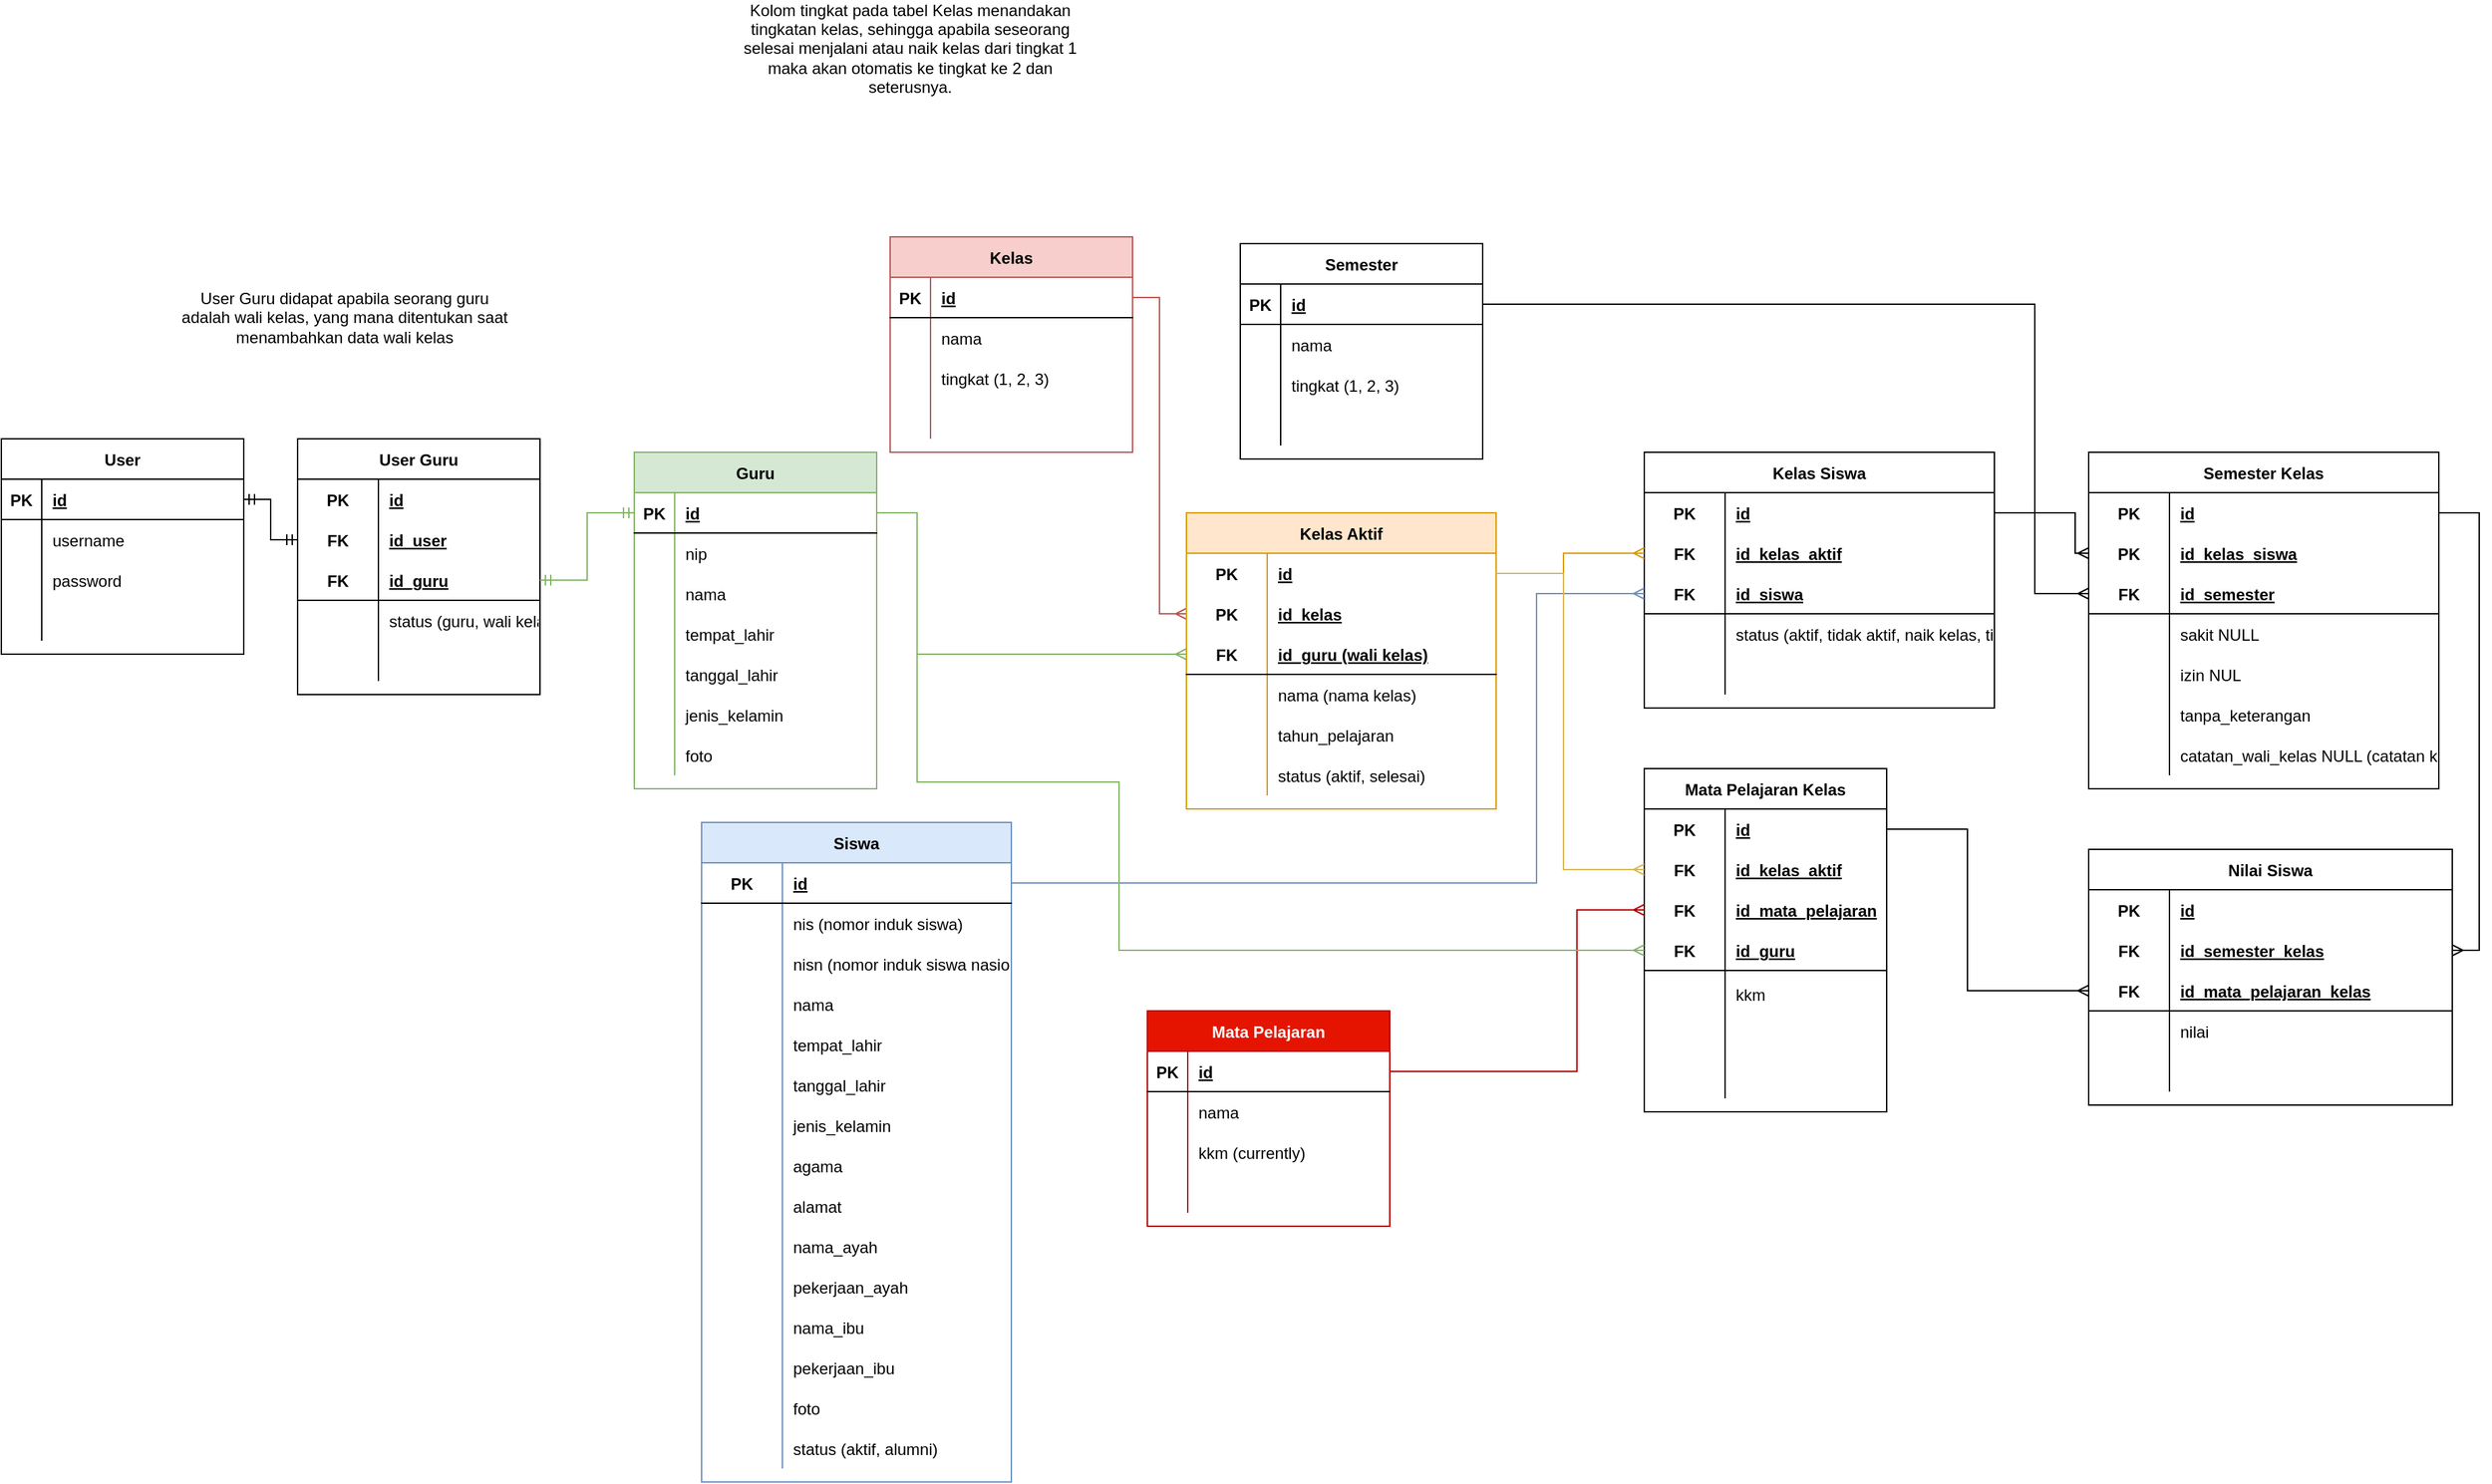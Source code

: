 <mxfile version="20.6.2" type="device" pages="2"><diagram id="fVy5ttrG61zLL4riRr7o" name="Master"><mxGraphModel dx="2256" dy="1966" grid="1" gridSize="10" guides="1" tooltips="1" connect="1" arrows="1" fold="1" page="1" pageScale="1" pageWidth="850" pageHeight="1100" math="0" shadow="0"><root><mxCell id="0"/><mxCell id="1" parent="0"/><mxCell id="Xu7BhqOydPAO7xSBh-od-493" value="User" style="shape=table;startSize=30;container=1;collapsible=1;childLayout=tableLayout;fixedRows=1;rowLines=0;fontStyle=1;align=center;resizeLast=1;" vertex="1" parent="1"><mxGeometry x="-130" y="85" width="180" height="160" as="geometry"/></mxCell><mxCell id="Xu7BhqOydPAO7xSBh-od-494" value="" style="shape=tableRow;horizontal=0;startSize=0;swimlaneHead=0;swimlaneBody=0;fillColor=none;collapsible=0;dropTarget=0;points=[[0,0.5],[1,0.5]];portConstraint=eastwest;top=0;left=0;right=0;bottom=1;" vertex="1" parent="Xu7BhqOydPAO7xSBh-od-493"><mxGeometry y="30" width="180" height="30" as="geometry"/></mxCell><mxCell id="Xu7BhqOydPAO7xSBh-od-495" value="PK" style="shape=partialRectangle;connectable=0;fillColor=none;top=0;left=0;bottom=0;right=0;fontStyle=1;overflow=hidden;" vertex="1" parent="Xu7BhqOydPAO7xSBh-od-494"><mxGeometry width="30" height="30" as="geometry"><mxRectangle width="30" height="30" as="alternateBounds"/></mxGeometry></mxCell><mxCell id="Xu7BhqOydPAO7xSBh-od-496" value="id" style="shape=partialRectangle;connectable=0;fillColor=none;top=0;left=0;bottom=0;right=0;align=left;spacingLeft=6;fontStyle=5;overflow=hidden;" vertex="1" parent="Xu7BhqOydPAO7xSBh-od-494"><mxGeometry x="30" width="150" height="30" as="geometry"><mxRectangle width="150" height="30" as="alternateBounds"/></mxGeometry></mxCell><mxCell id="Xu7BhqOydPAO7xSBh-od-497" value="" style="shape=tableRow;horizontal=0;startSize=0;swimlaneHead=0;swimlaneBody=0;fillColor=none;collapsible=0;dropTarget=0;points=[[0,0.5],[1,0.5]];portConstraint=eastwest;top=0;left=0;right=0;bottom=0;" vertex="1" parent="Xu7BhqOydPAO7xSBh-od-493"><mxGeometry y="60" width="180" height="30" as="geometry"/></mxCell><mxCell id="Xu7BhqOydPAO7xSBh-od-498" value="" style="shape=partialRectangle;connectable=0;fillColor=none;top=0;left=0;bottom=0;right=0;editable=1;overflow=hidden;" vertex="1" parent="Xu7BhqOydPAO7xSBh-od-497"><mxGeometry width="30" height="30" as="geometry"><mxRectangle width="30" height="30" as="alternateBounds"/></mxGeometry></mxCell><mxCell id="Xu7BhqOydPAO7xSBh-od-499" value="username" style="shape=partialRectangle;connectable=0;fillColor=none;top=0;left=0;bottom=0;right=0;align=left;spacingLeft=6;overflow=hidden;" vertex="1" parent="Xu7BhqOydPAO7xSBh-od-497"><mxGeometry x="30" width="150" height="30" as="geometry"><mxRectangle width="150" height="30" as="alternateBounds"/></mxGeometry></mxCell><mxCell id="Xu7BhqOydPAO7xSBh-od-500" value="" style="shape=tableRow;horizontal=0;startSize=0;swimlaneHead=0;swimlaneBody=0;fillColor=none;collapsible=0;dropTarget=0;points=[[0,0.5],[1,0.5]];portConstraint=eastwest;top=0;left=0;right=0;bottom=0;" vertex="1" parent="Xu7BhqOydPAO7xSBh-od-493"><mxGeometry y="90" width="180" height="30" as="geometry"/></mxCell><mxCell id="Xu7BhqOydPAO7xSBh-od-501" value="" style="shape=partialRectangle;connectable=0;fillColor=none;top=0;left=0;bottom=0;right=0;editable=1;overflow=hidden;" vertex="1" parent="Xu7BhqOydPAO7xSBh-od-500"><mxGeometry width="30" height="30" as="geometry"><mxRectangle width="30" height="30" as="alternateBounds"/></mxGeometry></mxCell><mxCell id="Xu7BhqOydPAO7xSBh-od-502" value="password" style="shape=partialRectangle;connectable=0;fillColor=none;top=0;left=0;bottom=0;right=0;align=left;spacingLeft=6;overflow=hidden;" vertex="1" parent="Xu7BhqOydPAO7xSBh-od-500"><mxGeometry x="30" width="150" height="30" as="geometry"><mxRectangle width="150" height="30" as="alternateBounds"/></mxGeometry></mxCell><mxCell id="Xu7BhqOydPAO7xSBh-od-503" value="" style="shape=tableRow;horizontal=0;startSize=0;swimlaneHead=0;swimlaneBody=0;fillColor=none;collapsible=0;dropTarget=0;points=[[0,0.5],[1,0.5]];portConstraint=eastwest;top=0;left=0;right=0;bottom=0;" vertex="1" parent="Xu7BhqOydPAO7xSBh-od-493"><mxGeometry y="120" width="180" height="30" as="geometry"/></mxCell><mxCell id="Xu7BhqOydPAO7xSBh-od-504" value="" style="shape=partialRectangle;connectable=0;fillColor=none;top=0;left=0;bottom=0;right=0;editable=1;overflow=hidden;" vertex="1" parent="Xu7BhqOydPAO7xSBh-od-503"><mxGeometry width="30" height="30" as="geometry"><mxRectangle width="30" height="30" as="alternateBounds"/></mxGeometry></mxCell><mxCell id="Xu7BhqOydPAO7xSBh-od-505" value="" style="shape=partialRectangle;connectable=0;fillColor=none;top=0;left=0;bottom=0;right=0;align=left;spacingLeft=6;overflow=hidden;" vertex="1" parent="Xu7BhqOydPAO7xSBh-od-503"><mxGeometry x="30" width="150" height="30" as="geometry"><mxRectangle width="150" height="30" as="alternateBounds"/></mxGeometry></mxCell><mxCell id="Xu7BhqOydPAO7xSBh-od-506" value="Guru" style="shape=table;startSize=30;container=1;collapsible=1;childLayout=tableLayout;fixedRows=1;rowLines=0;fontStyle=1;align=center;resizeLast=1;fillColor=#d5e8d4;strokeColor=#82b366;" vertex="1" parent="1"><mxGeometry x="340" y="95" width="180" height="250" as="geometry"/></mxCell><mxCell id="Xu7BhqOydPAO7xSBh-od-507" value="" style="shape=tableRow;horizontal=0;startSize=0;swimlaneHead=0;swimlaneBody=0;fillColor=none;collapsible=0;dropTarget=0;points=[[0,0.5],[1,0.5]];portConstraint=eastwest;top=0;left=0;right=0;bottom=1;strokeColor=default;" vertex="1" parent="Xu7BhqOydPAO7xSBh-od-506"><mxGeometry y="30" width="180" height="30" as="geometry"/></mxCell><mxCell id="Xu7BhqOydPAO7xSBh-od-508" value="PK" style="shape=partialRectangle;connectable=0;fillColor=none;top=0;left=0;bottom=0;right=0;fontStyle=1;overflow=hidden;" vertex="1" parent="Xu7BhqOydPAO7xSBh-od-507"><mxGeometry width="30" height="30" as="geometry"><mxRectangle width="30" height="30" as="alternateBounds"/></mxGeometry></mxCell><mxCell id="Xu7BhqOydPAO7xSBh-od-509" value="id" style="shape=partialRectangle;connectable=0;fillColor=none;top=0;left=0;bottom=0;right=0;align=left;spacingLeft=6;fontStyle=5;overflow=hidden;" vertex="1" parent="Xu7BhqOydPAO7xSBh-od-507"><mxGeometry x="30" width="150" height="30" as="geometry"><mxRectangle width="150" height="30" as="alternateBounds"/></mxGeometry></mxCell><mxCell id="Xu7BhqOydPAO7xSBh-od-510" value="" style="shape=tableRow;horizontal=0;startSize=0;swimlaneHead=0;swimlaneBody=0;fillColor=none;collapsible=0;dropTarget=0;points=[[0,0.5],[1,0.5]];portConstraint=eastwest;top=0;left=0;right=0;bottom=0;" vertex="1" parent="Xu7BhqOydPAO7xSBh-od-506"><mxGeometry y="60" width="180" height="30" as="geometry"/></mxCell><mxCell id="Xu7BhqOydPAO7xSBh-od-511" value="" style="shape=partialRectangle;connectable=0;fillColor=none;top=0;left=0;bottom=0;right=0;editable=1;overflow=hidden;" vertex="1" parent="Xu7BhqOydPAO7xSBh-od-510"><mxGeometry width="30" height="30" as="geometry"><mxRectangle width="30" height="30" as="alternateBounds"/></mxGeometry></mxCell><mxCell id="Xu7BhqOydPAO7xSBh-od-512" value="nip" style="shape=partialRectangle;connectable=0;fillColor=none;top=0;left=0;bottom=0;right=0;align=left;spacingLeft=6;overflow=hidden;" vertex="1" parent="Xu7BhqOydPAO7xSBh-od-510"><mxGeometry x="30" width="150" height="30" as="geometry"><mxRectangle width="150" height="30" as="alternateBounds"/></mxGeometry></mxCell><mxCell id="Xu7BhqOydPAO7xSBh-od-513" value="" style="shape=tableRow;horizontal=0;startSize=0;swimlaneHead=0;swimlaneBody=0;fillColor=none;collapsible=0;dropTarget=0;points=[[0,0.5],[1,0.5]];portConstraint=eastwest;top=0;left=0;right=0;bottom=0;" vertex="1" parent="Xu7BhqOydPAO7xSBh-od-506"><mxGeometry y="90" width="180" height="30" as="geometry"/></mxCell><mxCell id="Xu7BhqOydPAO7xSBh-od-514" value="" style="shape=partialRectangle;connectable=0;fillColor=none;top=0;left=0;bottom=0;right=0;editable=1;overflow=hidden;" vertex="1" parent="Xu7BhqOydPAO7xSBh-od-513"><mxGeometry width="30" height="30" as="geometry"><mxRectangle width="30" height="30" as="alternateBounds"/></mxGeometry></mxCell><mxCell id="Xu7BhqOydPAO7xSBh-od-515" value="nama" style="shape=partialRectangle;connectable=0;fillColor=none;top=0;left=0;bottom=0;right=0;align=left;spacingLeft=6;overflow=hidden;" vertex="1" parent="Xu7BhqOydPAO7xSBh-od-513"><mxGeometry x="30" width="150" height="30" as="geometry"><mxRectangle width="150" height="30" as="alternateBounds"/></mxGeometry></mxCell><mxCell id="Xu7BhqOydPAO7xSBh-od-516" value="" style="shape=tableRow;horizontal=0;startSize=0;swimlaneHead=0;swimlaneBody=0;fillColor=none;collapsible=0;dropTarget=0;points=[[0,0.5],[1,0.5]];portConstraint=eastwest;top=0;left=0;right=0;bottom=0;" vertex="1" parent="Xu7BhqOydPAO7xSBh-od-506"><mxGeometry y="120" width="180" height="30" as="geometry"/></mxCell><mxCell id="Xu7BhqOydPAO7xSBh-od-517" value="" style="shape=partialRectangle;connectable=0;fillColor=none;top=0;left=0;bottom=0;right=0;editable=1;overflow=hidden;" vertex="1" parent="Xu7BhqOydPAO7xSBh-od-516"><mxGeometry width="30" height="30" as="geometry"><mxRectangle width="30" height="30" as="alternateBounds"/></mxGeometry></mxCell><mxCell id="Xu7BhqOydPAO7xSBh-od-518" value="tempat_lahir" style="shape=partialRectangle;connectable=0;fillColor=none;top=0;left=0;bottom=0;right=0;align=left;spacingLeft=6;overflow=hidden;" vertex="1" parent="Xu7BhqOydPAO7xSBh-od-516"><mxGeometry x="30" width="150" height="30" as="geometry"><mxRectangle width="150" height="30" as="alternateBounds"/></mxGeometry></mxCell><mxCell id="Xu7BhqOydPAO7xSBh-od-519" value="" style="shape=tableRow;horizontal=0;startSize=0;swimlaneHead=0;swimlaneBody=0;fillColor=none;collapsible=0;dropTarget=0;points=[[0,0.5],[1,0.5]];portConstraint=eastwest;top=0;left=0;right=0;bottom=0;" vertex="1" parent="Xu7BhqOydPAO7xSBh-od-506"><mxGeometry y="150" width="180" height="30" as="geometry"/></mxCell><mxCell id="Xu7BhqOydPAO7xSBh-od-520" value="" style="shape=partialRectangle;connectable=0;fillColor=none;top=0;left=0;bottom=0;right=0;editable=1;overflow=hidden;" vertex="1" parent="Xu7BhqOydPAO7xSBh-od-519"><mxGeometry width="30" height="30" as="geometry"><mxRectangle width="30" height="30" as="alternateBounds"/></mxGeometry></mxCell><mxCell id="Xu7BhqOydPAO7xSBh-od-521" value="tanggal_lahir" style="shape=partialRectangle;connectable=0;fillColor=none;top=0;left=0;bottom=0;right=0;align=left;spacingLeft=6;overflow=hidden;" vertex="1" parent="Xu7BhqOydPAO7xSBh-od-519"><mxGeometry x="30" width="150" height="30" as="geometry"><mxRectangle width="150" height="30" as="alternateBounds"/></mxGeometry></mxCell><mxCell id="Xu7BhqOydPAO7xSBh-od-522" value="" style="shape=tableRow;horizontal=0;startSize=0;swimlaneHead=0;swimlaneBody=0;fillColor=none;collapsible=0;dropTarget=0;points=[[0,0.5],[1,0.5]];portConstraint=eastwest;top=0;left=0;right=0;bottom=0;" vertex="1" parent="Xu7BhqOydPAO7xSBh-od-506"><mxGeometry y="180" width="180" height="30" as="geometry"/></mxCell><mxCell id="Xu7BhqOydPAO7xSBh-od-523" value="" style="shape=partialRectangle;connectable=0;fillColor=none;top=0;left=0;bottom=0;right=0;editable=1;overflow=hidden;" vertex="1" parent="Xu7BhqOydPAO7xSBh-od-522"><mxGeometry width="30" height="30" as="geometry"><mxRectangle width="30" height="30" as="alternateBounds"/></mxGeometry></mxCell><mxCell id="Xu7BhqOydPAO7xSBh-od-524" value="jenis_kelamin" style="shape=partialRectangle;connectable=0;fillColor=none;top=0;left=0;bottom=0;right=0;align=left;spacingLeft=6;overflow=hidden;" vertex="1" parent="Xu7BhqOydPAO7xSBh-od-522"><mxGeometry x="30" width="150" height="30" as="geometry"><mxRectangle width="150" height="30" as="alternateBounds"/></mxGeometry></mxCell><mxCell id="Xu7BhqOydPAO7xSBh-od-525" value="" style="shape=tableRow;horizontal=0;startSize=0;swimlaneHead=0;swimlaneBody=0;fillColor=none;collapsible=0;dropTarget=0;points=[[0,0.5],[1,0.5]];portConstraint=eastwest;top=0;left=0;right=0;bottom=0;" vertex="1" parent="Xu7BhqOydPAO7xSBh-od-506"><mxGeometry y="210" width="180" height="30" as="geometry"/></mxCell><mxCell id="Xu7BhqOydPAO7xSBh-od-526" value="" style="shape=partialRectangle;connectable=0;fillColor=none;top=0;left=0;bottom=0;right=0;editable=1;overflow=hidden;" vertex="1" parent="Xu7BhqOydPAO7xSBh-od-525"><mxGeometry width="30" height="30" as="geometry"><mxRectangle width="30" height="30" as="alternateBounds"/></mxGeometry></mxCell><mxCell id="Xu7BhqOydPAO7xSBh-od-527" value="foto" style="shape=partialRectangle;connectable=0;fillColor=none;top=0;left=0;bottom=0;right=0;align=left;spacingLeft=6;overflow=hidden;" vertex="1" parent="Xu7BhqOydPAO7xSBh-od-525"><mxGeometry x="30" width="150" height="30" as="geometry"><mxRectangle width="150" height="30" as="alternateBounds"/></mxGeometry></mxCell><mxCell id="Xu7BhqOydPAO7xSBh-od-528" value="Mata Pelajaran" style="shape=table;startSize=30;container=1;collapsible=1;childLayout=tableLayout;fixedRows=1;rowLines=0;fontStyle=1;align=center;resizeLast=1;fillColor=#e51400;strokeColor=#B20000;fontColor=#ffffff;" vertex="1" parent="1"><mxGeometry x="721" y="510" width="180" height="160" as="geometry"/></mxCell><mxCell id="Xu7BhqOydPAO7xSBh-od-529" value="" style="shape=tableRow;horizontal=0;startSize=0;swimlaneHead=0;swimlaneBody=0;fillColor=none;collapsible=0;dropTarget=0;points=[[0,0.5],[1,0.5]];portConstraint=eastwest;top=0;left=0;right=0;bottom=1;" vertex="1" parent="Xu7BhqOydPAO7xSBh-od-528"><mxGeometry y="30" width="180" height="30" as="geometry"/></mxCell><mxCell id="Xu7BhqOydPAO7xSBh-od-530" value="PK" style="shape=partialRectangle;connectable=0;fillColor=none;top=0;left=0;bottom=0;right=0;fontStyle=1;overflow=hidden;" vertex="1" parent="Xu7BhqOydPAO7xSBh-od-529"><mxGeometry width="30" height="30" as="geometry"><mxRectangle width="30" height="30" as="alternateBounds"/></mxGeometry></mxCell><mxCell id="Xu7BhqOydPAO7xSBh-od-531" value="id" style="shape=partialRectangle;connectable=0;fillColor=none;top=0;left=0;bottom=0;right=0;align=left;spacingLeft=6;fontStyle=5;overflow=hidden;" vertex="1" parent="Xu7BhqOydPAO7xSBh-od-529"><mxGeometry x="30" width="150" height="30" as="geometry"><mxRectangle width="150" height="30" as="alternateBounds"/></mxGeometry></mxCell><mxCell id="Xu7BhqOydPAO7xSBh-od-532" value="" style="shape=tableRow;horizontal=0;startSize=0;swimlaneHead=0;swimlaneBody=0;fillColor=none;collapsible=0;dropTarget=0;points=[[0,0.5],[1,0.5]];portConstraint=eastwest;top=0;left=0;right=0;bottom=0;" vertex="1" parent="Xu7BhqOydPAO7xSBh-od-528"><mxGeometry y="60" width="180" height="30" as="geometry"/></mxCell><mxCell id="Xu7BhqOydPAO7xSBh-od-533" value="" style="shape=partialRectangle;connectable=0;fillColor=none;top=0;left=0;bottom=0;right=0;editable=1;overflow=hidden;" vertex="1" parent="Xu7BhqOydPAO7xSBh-od-532"><mxGeometry width="30" height="30" as="geometry"><mxRectangle width="30" height="30" as="alternateBounds"/></mxGeometry></mxCell><mxCell id="Xu7BhqOydPAO7xSBh-od-534" value="nama" style="shape=partialRectangle;connectable=0;fillColor=none;top=0;left=0;bottom=0;right=0;align=left;spacingLeft=6;overflow=hidden;" vertex="1" parent="Xu7BhqOydPAO7xSBh-od-532"><mxGeometry x="30" width="150" height="30" as="geometry"><mxRectangle width="150" height="30" as="alternateBounds"/></mxGeometry></mxCell><mxCell id="Xu7BhqOydPAO7xSBh-od-535" value="" style="shape=tableRow;horizontal=0;startSize=0;swimlaneHead=0;swimlaneBody=0;fillColor=none;collapsible=0;dropTarget=0;points=[[0,0.5],[1,0.5]];portConstraint=eastwest;top=0;left=0;right=0;bottom=0;" vertex="1" parent="Xu7BhqOydPAO7xSBh-od-528"><mxGeometry y="90" width="180" height="30" as="geometry"/></mxCell><mxCell id="Xu7BhqOydPAO7xSBh-od-536" value="" style="shape=partialRectangle;connectable=0;fillColor=none;top=0;left=0;bottom=0;right=0;editable=1;overflow=hidden;" vertex="1" parent="Xu7BhqOydPAO7xSBh-od-535"><mxGeometry width="30" height="30" as="geometry"><mxRectangle width="30" height="30" as="alternateBounds"/></mxGeometry></mxCell><mxCell id="Xu7BhqOydPAO7xSBh-od-537" value="kkm (currently)" style="shape=partialRectangle;connectable=0;fillColor=none;top=0;left=0;bottom=0;right=0;align=left;spacingLeft=6;overflow=hidden;" vertex="1" parent="Xu7BhqOydPAO7xSBh-od-535"><mxGeometry x="30" width="150" height="30" as="geometry"><mxRectangle width="150" height="30" as="alternateBounds"/></mxGeometry></mxCell><mxCell id="Xu7BhqOydPAO7xSBh-od-538" value="" style="shape=tableRow;horizontal=0;startSize=0;swimlaneHead=0;swimlaneBody=0;fillColor=none;collapsible=0;dropTarget=0;points=[[0,0.5],[1,0.5]];portConstraint=eastwest;top=0;left=0;right=0;bottom=0;" vertex="1" parent="Xu7BhqOydPAO7xSBh-od-528"><mxGeometry y="120" width="180" height="30" as="geometry"/></mxCell><mxCell id="Xu7BhqOydPAO7xSBh-od-539" value="" style="shape=partialRectangle;connectable=0;fillColor=none;top=0;left=0;bottom=0;right=0;editable=1;overflow=hidden;" vertex="1" parent="Xu7BhqOydPAO7xSBh-od-538"><mxGeometry width="30" height="30" as="geometry"><mxRectangle width="30" height="30" as="alternateBounds"/></mxGeometry></mxCell><mxCell id="Xu7BhqOydPAO7xSBh-od-540" value="" style="shape=partialRectangle;connectable=0;fillColor=none;top=0;left=0;bottom=0;right=0;align=left;spacingLeft=6;overflow=hidden;" vertex="1" parent="Xu7BhqOydPAO7xSBh-od-538"><mxGeometry x="30" width="150" height="30" as="geometry"><mxRectangle width="150" height="30" as="alternateBounds"/></mxGeometry></mxCell><mxCell id="Xu7BhqOydPAO7xSBh-od-541" value="Mata Pelajaran Kelas" style="shape=table;startSize=30;container=1;collapsible=1;childLayout=tableLayout;fixedRows=1;rowLines=0;fontStyle=1;align=center;resizeLast=1;" vertex="1" parent="1"><mxGeometry x="1090" y="330" width="180" height="255" as="geometry"/></mxCell><mxCell id="Xu7BhqOydPAO7xSBh-od-542" value="" style="shape=tableRow;horizontal=0;startSize=0;swimlaneHead=0;swimlaneBody=0;fillColor=none;collapsible=0;dropTarget=0;points=[[0,0.5],[1,0.5]];portConstraint=eastwest;top=0;left=0;right=0;bottom=0;" vertex="1" parent="Xu7BhqOydPAO7xSBh-od-541"><mxGeometry y="30" width="180" height="30" as="geometry"/></mxCell><mxCell id="Xu7BhqOydPAO7xSBh-od-543" value="PK" style="shape=partialRectangle;connectable=0;fillColor=none;top=0;left=0;bottom=0;right=0;fontStyle=1;overflow=hidden;" vertex="1" parent="Xu7BhqOydPAO7xSBh-od-542"><mxGeometry width="60" height="30" as="geometry"><mxRectangle width="60" height="30" as="alternateBounds"/></mxGeometry></mxCell><mxCell id="Xu7BhqOydPAO7xSBh-od-544" value="id" style="shape=partialRectangle;connectable=0;fillColor=none;top=0;left=0;bottom=0;right=0;align=left;spacingLeft=6;fontStyle=5;overflow=hidden;" vertex="1" parent="Xu7BhqOydPAO7xSBh-od-542"><mxGeometry x="60" width="120" height="30" as="geometry"><mxRectangle width="120" height="30" as="alternateBounds"/></mxGeometry></mxCell><mxCell id="Xu7BhqOydPAO7xSBh-od-545" value="" style="shape=tableRow;horizontal=0;startSize=0;swimlaneHead=0;swimlaneBody=0;fillColor=none;collapsible=0;dropTarget=0;points=[[0,0.5],[1,0.5]];portConstraint=eastwest;top=0;left=0;right=0;bottom=0;" vertex="1" parent="Xu7BhqOydPAO7xSBh-od-541"><mxGeometry y="60" width="180" height="30" as="geometry"/></mxCell><mxCell id="Xu7BhqOydPAO7xSBh-od-546" value="FK" style="shape=partialRectangle;connectable=0;fillColor=none;top=0;left=0;bottom=0;right=0;fontStyle=1;overflow=hidden;" vertex="1" parent="Xu7BhqOydPAO7xSBh-od-545"><mxGeometry width="60" height="30" as="geometry"><mxRectangle width="60" height="30" as="alternateBounds"/></mxGeometry></mxCell><mxCell id="Xu7BhqOydPAO7xSBh-od-547" value="id_kelas_aktif" style="shape=partialRectangle;connectable=0;fillColor=none;top=0;left=0;bottom=0;right=0;align=left;spacingLeft=6;fontStyle=5;overflow=hidden;" vertex="1" parent="Xu7BhqOydPAO7xSBh-od-545"><mxGeometry x="60" width="120" height="30" as="geometry"><mxRectangle width="120" height="30" as="alternateBounds"/></mxGeometry></mxCell><mxCell id="Xu7BhqOydPAO7xSBh-od-548" value="" style="shape=tableRow;horizontal=0;startSize=0;swimlaneHead=0;swimlaneBody=0;fillColor=none;collapsible=0;dropTarget=0;points=[[0,0.5],[1,0.5]];portConstraint=eastwest;top=0;left=0;right=0;bottom=0;" vertex="1" parent="Xu7BhqOydPAO7xSBh-od-541"><mxGeometry y="90" width="180" height="30" as="geometry"/></mxCell><mxCell id="Xu7BhqOydPAO7xSBh-od-549" value="FK" style="shape=partialRectangle;connectable=0;fillColor=none;top=0;left=0;bottom=0;right=0;fontStyle=1;overflow=hidden;" vertex="1" parent="Xu7BhqOydPAO7xSBh-od-548"><mxGeometry width="60" height="30" as="geometry"><mxRectangle width="60" height="30" as="alternateBounds"/></mxGeometry></mxCell><mxCell id="Xu7BhqOydPAO7xSBh-od-550" value="id_mata_pelajaran" style="shape=partialRectangle;connectable=0;fillColor=none;top=0;left=0;bottom=0;right=0;align=left;spacingLeft=6;fontStyle=5;overflow=hidden;" vertex="1" parent="Xu7BhqOydPAO7xSBh-od-548"><mxGeometry x="60" width="120" height="30" as="geometry"><mxRectangle width="120" height="30" as="alternateBounds"/></mxGeometry></mxCell><mxCell id="Xu7BhqOydPAO7xSBh-od-551" value="" style="shape=tableRow;horizontal=0;startSize=0;swimlaneHead=0;swimlaneBody=0;fillColor=none;collapsible=0;dropTarget=0;points=[[0,0.5],[1,0.5]];portConstraint=eastwest;top=0;left=0;right=0;bottom=1;" vertex="1" parent="Xu7BhqOydPAO7xSBh-od-541"><mxGeometry y="120" width="180" height="30" as="geometry"/></mxCell><mxCell id="Xu7BhqOydPAO7xSBh-od-552" value="FK" style="shape=partialRectangle;connectable=0;fillColor=none;top=0;left=0;bottom=0;right=0;fontStyle=1;overflow=hidden;" vertex="1" parent="Xu7BhqOydPAO7xSBh-od-551"><mxGeometry width="60" height="30" as="geometry"><mxRectangle width="60" height="30" as="alternateBounds"/></mxGeometry></mxCell><mxCell id="Xu7BhqOydPAO7xSBh-od-553" value="id_guru" style="shape=partialRectangle;connectable=0;fillColor=none;top=0;left=0;bottom=0;right=0;align=left;spacingLeft=6;fontStyle=5;overflow=hidden;" vertex="1" parent="Xu7BhqOydPAO7xSBh-od-551"><mxGeometry x="60" width="120" height="30" as="geometry"><mxRectangle width="120" height="30" as="alternateBounds"/></mxGeometry></mxCell><mxCell id="Xu7BhqOydPAO7xSBh-od-554" value="" style="shape=tableRow;horizontal=0;startSize=0;swimlaneHead=0;swimlaneBody=0;fillColor=none;collapsible=0;dropTarget=0;points=[[0,0.5],[1,0.5]];portConstraint=eastwest;top=0;left=0;right=0;bottom=0;" vertex="1" parent="Xu7BhqOydPAO7xSBh-od-541"><mxGeometry y="150" width="180" height="35" as="geometry"/></mxCell><mxCell id="Xu7BhqOydPAO7xSBh-od-555" value="" style="shape=partialRectangle;connectable=0;fillColor=none;top=0;left=0;bottom=0;right=0;editable=1;overflow=hidden;" vertex="1" parent="Xu7BhqOydPAO7xSBh-od-554"><mxGeometry width="60" height="35" as="geometry"><mxRectangle width="60" height="35" as="alternateBounds"/></mxGeometry></mxCell><mxCell id="Xu7BhqOydPAO7xSBh-od-556" value="kkm" style="shape=partialRectangle;connectable=0;fillColor=none;top=0;left=0;bottom=0;right=0;align=left;spacingLeft=6;overflow=hidden;" vertex="1" parent="Xu7BhqOydPAO7xSBh-od-554"><mxGeometry x="60" width="120" height="35" as="geometry"><mxRectangle width="120" height="35" as="alternateBounds"/></mxGeometry></mxCell><mxCell id="Xu7BhqOydPAO7xSBh-od-557" value="" style="shape=tableRow;horizontal=0;startSize=0;swimlaneHead=0;swimlaneBody=0;fillColor=none;collapsible=0;dropTarget=0;points=[[0,0.5],[1,0.5]];portConstraint=eastwest;top=0;left=0;right=0;bottom=0;" vertex="1" parent="Xu7BhqOydPAO7xSBh-od-541"><mxGeometry y="185" width="180" height="30" as="geometry"/></mxCell><mxCell id="Xu7BhqOydPAO7xSBh-od-558" value="" style="shape=partialRectangle;connectable=0;fillColor=none;top=0;left=0;bottom=0;right=0;editable=1;overflow=hidden;" vertex="1" parent="Xu7BhqOydPAO7xSBh-od-557"><mxGeometry width="60" height="30" as="geometry"><mxRectangle width="60" height="30" as="alternateBounds"/></mxGeometry></mxCell><mxCell id="Xu7BhqOydPAO7xSBh-od-559" value="" style="shape=partialRectangle;connectable=0;fillColor=none;top=0;left=0;bottom=0;right=0;align=left;spacingLeft=6;overflow=hidden;" vertex="1" parent="Xu7BhqOydPAO7xSBh-od-557"><mxGeometry x="60" width="120" height="30" as="geometry"><mxRectangle width="120" height="30" as="alternateBounds"/></mxGeometry></mxCell><mxCell id="Xu7BhqOydPAO7xSBh-od-560" value="" style="shape=tableRow;horizontal=0;startSize=0;swimlaneHead=0;swimlaneBody=0;fillColor=none;collapsible=0;dropTarget=0;points=[[0,0.5],[1,0.5]];portConstraint=eastwest;top=0;left=0;right=0;bottom=0;" vertex="1" parent="Xu7BhqOydPAO7xSBh-od-541"><mxGeometry y="215" width="180" height="30" as="geometry"/></mxCell><mxCell id="Xu7BhqOydPAO7xSBh-od-561" value="" style="shape=partialRectangle;connectable=0;fillColor=none;top=0;left=0;bottom=0;right=0;editable=1;overflow=hidden;" vertex="1" parent="Xu7BhqOydPAO7xSBh-od-560"><mxGeometry width="60" height="30" as="geometry"><mxRectangle width="60" height="30" as="alternateBounds"/></mxGeometry></mxCell><mxCell id="Xu7BhqOydPAO7xSBh-od-562" value="" style="shape=partialRectangle;connectable=0;fillColor=none;top=0;left=0;bottom=0;right=0;align=left;spacingLeft=6;overflow=hidden;" vertex="1" parent="Xu7BhqOydPAO7xSBh-od-560"><mxGeometry x="60" width="120" height="30" as="geometry"><mxRectangle width="120" height="30" as="alternateBounds"/></mxGeometry></mxCell><mxCell id="Xu7BhqOydPAO7xSBh-od-563" value="Kelas" style="shape=table;startSize=30;container=1;collapsible=1;childLayout=tableLayout;fixedRows=1;rowLines=0;fontStyle=1;align=center;resizeLast=1;fillColor=#f8cecc;strokeColor=#b85450;" vertex="1" parent="1"><mxGeometry x="530" y="-65" width="180" height="160" as="geometry"/></mxCell><mxCell id="Xu7BhqOydPAO7xSBh-od-564" value="" style="shape=tableRow;horizontal=0;startSize=0;swimlaneHead=0;swimlaneBody=0;fillColor=none;collapsible=0;dropTarget=0;points=[[0,0.5],[1,0.5]];portConstraint=eastwest;top=0;left=0;right=0;bottom=1;" vertex="1" parent="Xu7BhqOydPAO7xSBh-od-563"><mxGeometry y="30" width="180" height="30" as="geometry"/></mxCell><mxCell id="Xu7BhqOydPAO7xSBh-od-565" value="PK" style="shape=partialRectangle;connectable=0;fillColor=none;top=0;left=0;bottom=0;right=0;fontStyle=1;overflow=hidden;" vertex="1" parent="Xu7BhqOydPAO7xSBh-od-564"><mxGeometry width="30" height="30" as="geometry"><mxRectangle width="30" height="30" as="alternateBounds"/></mxGeometry></mxCell><mxCell id="Xu7BhqOydPAO7xSBh-od-566" value="id" style="shape=partialRectangle;connectable=0;fillColor=none;top=0;left=0;bottom=0;right=0;align=left;spacingLeft=6;fontStyle=5;overflow=hidden;" vertex="1" parent="Xu7BhqOydPAO7xSBh-od-564"><mxGeometry x="30" width="150" height="30" as="geometry"><mxRectangle width="150" height="30" as="alternateBounds"/></mxGeometry></mxCell><mxCell id="Xu7BhqOydPAO7xSBh-od-567" value="" style="shape=tableRow;horizontal=0;startSize=0;swimlaneHead=0;swimlaneBody=0;fillColor=none;collapsible=0;dropTarget=0;points=[[0,0.5],[1,0.5]];portConstraint=eastwest;top=0;left=0;right=0;bottom=0;" vertex="1" parent="Xu7BhqOydPAO7xSBh-od-563"><mxGeometry y="60" width="180" height="30" as="geometry"/></mxCell><mxCell id="Xu7BhqOydPAO7xSBh-od-568" value="" style="shape=partialRectangle;connectable=0;fillColor=none;top=0;left=0;bottom=0;right=0;editable=1;overflow=hidden;" vertex="1" parent="Xu7BhqOydPAO7xSBh-od-567"><mxGeometry width="30" height="30" as="geometry"><mxRectangle width="30" height="30" as="alternateBounds"/></mxGeometry></mxCell><mxCell id="Xu7BhqOydPAO7xSBh-od-569" value="nama" style="shape=partialRectangle;connectable=0;fillColor=none;top=0;left=0;bottom=0;right=0;align=left;spacingLeft=6;overflow=hidden;" vertex="1" parent="Xu7BhqOydPAO7xSBh-od-567"><mxGeometry x="30" width="150" height="30" as="geometry"><mxRectangle width="150" height="30" as="alternateBounds"/></mxGeometry></mxCell><mxCell id="Xu7BhqOydPAO7xSBh-od-570" value="" style="shape=tableRow;horizontal=0;startSize=0;swimlaneHead=0;swimlaneBody=0;fillColor=none;collapsible=0;dropTarget=0;points=[[0,0.5],[1,0.5]];portConstraint=eastwest;top=0;left=0;right=0;bottom=0;" vertex="1" parent="Xu7BhqOydPAO7xSBh-od-563"><mxGeometry y="90" width="180" height="30" as="geometry"/></mxCell><mxCell id="Xu7BhqOydPAO7xSBh-od-571" value="" style="shape=partialRectangle;connectable=0;fillColor=none;top=0;left=0;bottom=0;right=0;editable=1;overflow=hidden;" vertex="1" parent="Xu7BhqOydPAO7xSBh-od-570"><mxGeometry width="30" height="30" as="geometry"><mxRectangle width="30" height="30" as="alternateBounds"/></mxGeometry></mxCell><mxCell id="Xu7BhqOydPAO7xSBh-od-572" value="tingkat (1, 2, 3)" style="shape=partialRectangle;connectable=0;fillColor=none;top=0;left=0;bottom=0;right=0;align=left;spacingLeft=6;overflow=hidden;" vertex="1" parent="Xu7BhqOydPAO7xSBh-od-570"><mxGeometry x="30" width="150" height="30" as="geometry"><mxRectangle width="150" height="30" as="alternateBounds"/></mxGeometry></mxCell><mxCell id="Xu7BhqOydPAO7xSBh-od-573" value="" style="shape=tableRow;horizontal=0;startSize=0;swimlaneHead=0;swimlaneBody=0;fillColor=none;collapsible=0;dropTarget=0;points=[[0,0.5],[1,0.5]];portConstraint=eastwest;top=0;left=0;right=0;bottom=0;" vertex="1" parent="Xu7BhqOydPAO7xSBh-od-563"><mxGeometry y="120" width="180" height="30" as="geometry"/></mxCell><mxCell id="Xu7BhqOydPAO7xSBh-od-574" value="" style="shape=partialRectangle;connectable=0;fillColor=none;top=0;left=0;bottom=0;right=0;editable=1;overflow=hidden;" vertex="1" parent="Xu7BhqOydPAO7xSBh-od-573"><mxGeometry width="30" height="30" as="geometry"><mxRectangle width="30" height="30" as="alternateBounds"/></mxGeometry></mxCell><mxCell id="Xu7BhqOydPAO7xSBh-od-575" value="" style="shape=partialRectangle;connectable=0;fillColor=none;top=0;left=0;bottom=0;right=0;align=left;spacingLeft=6;overflow=hidden;" vertex="1" parent="Xu7BhqOydPAO7xSBh-od-573"><mxGeometry x="30" width="150" height="30" as="geometry"><mxRectangle width="150" height="30" as="alternateBounds"/></mxGeometry></mxCell><mxCell id="Xu7BhqOydPAO7xSBh-od-576" value="Nilai Siswa" style="shape=table;startSize=30;container=1;collapsible=1;childLayout=tableLayout;fixedRows=1;rowLines=0;fontStyle=1;align=center;resizeLast=1;" vertex="1" parent="1"><mxGeometry x="1420" y="390" width="270" height="190" as="geometry"/></mxCell><mxCell id="Xu7BhqOydPAO7xSBh-od-577" value="" style="shape=tableRow;horizontal=0;startSize=0;swimlaneHead=0;swimlaneBody=0;fillColor=none;collapsible=0;dropTarget=0;points=[[0,0.5],[1,0.5]];portConstraint=eastwest;top=0;left=0;right=0;bottom=0;" vertex="1" parent="Xu7BhqOydPAO7xSBh-od-576"><mxGeometry y="30" width="270" height="30" as="geometry"/></mxCell><mxCell id="Xu7BhqOydPAO7xSBh-od-578" value="PK" style="shape=partialRectangle;connectable=0;fillColor=none;top=0;left=0;bottom=0;right=0;fontStyle=1;overflow=hidden;" vertex="1" parent="Xu7BhqOydPAO7xSBh-od-577"><mxGeometry width="60" height="30" as="geometry"><mxRectangle width="60" height="30" as="alternateBounds"/></mxGeometry></mxCell><mxCell id="Xu7BhqOydPAO7xSBh-od-579" value="id" style="shape=partialRectangle;connectable=0;fillColor=none;top=0;left=0;bottom=0;right=0;align=left;spacingLeft=6;fontStyle=5;overflow=hidden;" vertex="1" parent="Xu7BhqOydPAO7xSBh-od-577"><mxGeometry x="60" width="210" height="30" as="geometry"><mxRectangle width="210" height="30" as="alternateBounds"/></mxGeometry></mxCell><mxCell id="Xu7BhqOydPAO7xSBh-od-580" value="" style="shape=tableRow;horizontal=0;startSize=0;swimlaneHead=0;swimlaneBody=0;fillColor=none;collapsible=0;dropTarget=0;points=[[0,0.5],[1,0.5]];portConstraint=eastwest;top=0;left=0;right=0;bottom=0;" vertex="1" parent="Xu7BhqOydPAO7xSBh-od-576"><mxGeometry y="60" width="270" height="30" as="geometry"/></mxCell><mxCell id="Xu7BhqOydPAO7xSBh-od-581" value="FK" style="shape=partialRectangle;connectable=0;fillColor=none;top=0;left=0;bottom=0;right=0;fontStyle=1;overflow=hidden;" vertex="1" parent="Xu7BhqOydPAO7xSBh-od-580"><mxGeometry width="60" height="30" as="geometry"><mxRectangle width="60" height="30" as="alternateBounds"/></mxGeometry></mxCell><mxCell id="Xu7BhqOydPAO7xSBh-od-582" value="id_semester_kelas" style="shape=partialRectangle;connectable=0;fillColor=none;top=0;left=0;bottom=0;right=0;align=left;spacingLeft=6;fontStyle=5;overflow=hidden;" vertex="1" parent="Xu7BhqOydPAO7xSBh-od-580"><mxGeometry x="60" width="210" height="30" as="geometry"><mxRectangle width="210" height="30" as="alternateBounds"/></mxGeometry></mxCell><mxCell id="Xu7BhqOydPAO7xSBh-od-583" value="" style="shape=tableRow;horizontal=0;startSize=0;swimlaneHead=0;swimlaneBody=0;fillColor=none;collapsible=0;dropTarget=0;points=[[0,0.5],[1,0.5]];portConstraint=eastwest;top=0;left=0;right=0;bottom=1;" vertex="1" parent="Xu7BhqOydPAO7xSBh-od-576"><mxGeometry y="90" width="270" height="30" as="geometry"/></mxCell><mxCell id="Xu7BhqOydPAO7xSBh-od-584" value="FK" style="shape=partialRectangle;connectable=0;fillColor=none;top=0;left=0;bottom=0;right=0;fontStyle=1;overflow=hidden;" vertex="1" parent="Xu7BhqOydPAO7xSBh-od-583"><mxGeometry width="60" height="30" as="geometry"><mxRectangle width="60" height="30" as="alternateBounds"/></mxGeometry></mxCell><mxCell id="Xu7BhqOydPAO7xSBh-od-585" value="id_mata_pelajaran_kelas" style="shape=partialRectangle;connectable=0;fillColor=none;top=0;left=0;bottom=0;right=0;align=left;spacingLeft=6;fontStyle=5;overflow=hidden;" vertex="1" parent="Xu7BhqOydPAO7xSBh-od-583"><mxGeometry x="60" width="210" height="30" as="geometry"><mxRectangle width="210" height="30" as="alternateBounds"/></mxGeometry></mxCell><mxCell id="Xu7BhqOydPAO7xSBh-od-586" value="" style="shape=tableRow;horizontal=0;startSize=0;swimlaneHead=0;swimlaneBody=0;fillColor=none;collapsible=0;dropTarget=0;points=[[0,0.5],[1,0.5]];portConstraint=eastwest;top=0;left=0;right=0;bottom=0;" vertex="1" parent="Xu7BhqOydPAO7xSBh-od-576"><mxGeometry y="120" width="270" height="30" as="geometry"/></mxCell><mxCell id="Xu7BhqOydPAO7xSBh-od-587" value="" style="shape=partialRectangle;connectable=0;fillColor=none;top=0;left=0;bottom=0;right=0;editable=1;overflow=hidden;" vertex="1" parent="Xu7BhqOydPAO7xSBh-od-586"><mxGeometry width="60" height="30" as="geometry"><mxRectangle width="60" height="30" as="alternateBounds"/></mxGeometry></mxCell><mxCell id="Xu7BhqOydPAO7xSBh-od-588" value="nilai" style="shape=partialRectangle;connectable=0;fillColor=none;top=0;left=0;bottom=0;right=0;align=left;spacingLeft=6;overflow=hidden;" vertex="1" parent="Xu7BhqOydPAO7xSBh-od-586"><mxGeometry x="60" width="210" height="30" as="geometry"><mxRectangle width="210" height="30" as="alternateBounds"/></mxGeometry></mxCell><mxCell id="Xu7BhqOydPAO7xSBh-od-589" value="" style="shape=tableRow;horizontal=0;startSize=0;swimlaneHead=0;swimlaneBody=0;fillColor=none;collapsible=0;dropTarget=0;points=[[0,0.5],[1,0.5]];portConstraint=eastwest;top=0;left=0;right=0;bottom=0;" vertex="1" parent="Xu7BhqOydPAO7xSBh-od-576"><mxGeometry y="150" width="270" height="30" as="geometry"/></mxCell><mxCell id="Xu7BhqOydPAO7xSBh-od-590" value="" style="shape=partialRectangle;connectable=0;fillColor=none;top=0;left=0;bottom=0;right=0;editable=1;overflow=hidden;" vertex="1" parent="Xu7BhqOydPAO7xSBh-od-589"><mxGeometry width="60" height="30" as="geometry"><mxRectangle width="60" height="30" as="alternateBounds"/></mxGeometry></mxCell><mxCell id="Xu7BhqOydPAO7xSBh-od-591" value="" style="shape=partialRectangle;connectable=0;fillColor=none;top=0;left=0;bottom=0;right=0;align=left;spacingLeft=6;overflow=hidden;" vertex="1" parent="Xu7BhqOydPAO7xSBh-od-589"><mxGeometry x="60" width="210" height="30" as="geometry"><mxRectangle width="210" height="30" as="alternateBounds"/></mxGeometry></mxCell><mxCell id="Xu7BhqOydPAO7xSBh-od-592" value="Siswa" style="shape=table;startSize=30;container=1;collapsible=1;childLayout=tableLayout;fixedRows=1;rowLines=0;fontStyle=1;align=center;resizeLast=1;fillColor=#dae8fc;strokeColor=#6c8ebf;" vertex="1" parent="1"><mxGeometry x="390" y="370" width="230" height="490" as="geometry"/></mxCell><mxCell id="Xu7BhqOydPAO7xSBh-od-593" value="" style="shape=tableRow;horizontal=0;startSize=0;swimlaneHead=0;swimlaneBody=0;fillColor=none;collapsible=0;dropTarget=0;points=[[0,0.5],[1,0.5]];portConstraint=eastwest;top=0;left=0;right=0;bottom=1;" vertex="1" parent="Xu7BhqOydPAO7xSBh-od-592"><mxGeometry y="30" width="230" height="30" as="geometry"/></mxCell><mxCell id="Xu7BhqOydPAO7xSBh-od-594" value="PK" style="shape=partialRectangle;connectable=0;fillColor=none;top=0;left=0;bottom=0;right=0;fontStyle=1;overflow=hidden;" vertex="1" parent="Xu7BhqOydPAO7xSBh-od-593"><mxGeometry width="60" height="30" as="geometry"><mxRectangle width="60" height="30" as="alternateBounds"/></mxGeometry></mxCell><mxCell id="Xu7BhqOydPAO7xSBh-od-595" value="id" style="shape=partialRectangle;connectable=0;fillColor=none;top=0;left=0;bottom=0;right=0;align=left;spacingLeft=6;fontStyle=5;overflow=hidden;" vertex="1" parent="Xu7BhqOydPAO7xSBh-od-593"><mxGeometry x="60" width="170" height="30" as="geometry"><mxRectangle width="170" height="30" as="alternateBounds"/></mxGeometry></mxCell><mxCell id="Xu7BhqOydPAO7xSBh-od-596" value="" style="shape=tableRow;horizontal=0;startSize=0;swimlaneHead=0;swimlaneBody=0;fillColor=none;collapsible=0;dropTarget=0;points=[[0,0.5],[1,0.5]];portConstraint=eastwest;top=0;left=0;right=0;bottom=0;" vertex="1" parent="Xu7BhqOydPAO7xSBh-od-592"><mxGeometry y="60" width="230" height="30" as="geometry"/></mxCell><mxCell id="Xu7BhqOydPAO7xSBh-od-597" value="" style="shape=partialRectangle;connectable=0;fillColor=none;top=0;left=0;bottom=0;right=0;editable=1;overflow=hidden;" vertex="1" parent="Xu7BhqOydPAO7xSBh-od-596"><mxGeometry width="60" height="30" as="geometry"><mxRectangle width="60" height="30" as="alternateBounds"/></mxGeometry></mxCell><mxCell id="Xu7BhqOydPAO7xSBh-od-598" value="nis (nomor induk siswa)" style="shape=partialRectangle;connectable=0;fillColor=none;top=0;left=0;bottom=0;right=0;align=left;spacingLeft=6;overflow=hidden;" vertex="1" parent="Xu7BhqOydPAO7xSBh-od-596"><mxGeometry x="60" width="170" height="30" as="geometry"><mxRectangle width="170" height="30" as="alternateBounds"/></mxGeometry></mxCell><mxCell id="Xu7BhqOydPAO7xSBh-od-599" value="" style="shape=tableRow;horizontal=0;startSize=0;swimlaneHead=0;swimlaneBody=0;fillColor=none;collapsible=0;dropTarget=0;points=[[0,0.5],[1,0.5]];portConstraint=eastwest;top=0;left=0;right=0;bottom=0;" vertex="1" parent="Xu7BhqOydPAO7xSBh-od-592"><mxGeometry y="90" width="230" height="30" as="geometry"/></mxCell><mxCell id="Xu7BhqOydPAO7xSBh-od-600" value="" style="shape=partialRectangle;connectable=0;fillColor=none;top=0;left=0;bottom=0;right=0;editable=1;overflow=hidden;" vertex="1" parent="Xu7BhqOydPAO7xSBh-od-599"><mxGeometry width="60" height="30" as="geometry"><mxRectangle width="60" height="30" as="alternateBounds"/></mxGeometry></mxCell><mxCell id="Xu7BhqOydPAO7xSBh-od-601" value="nisn (nomor induk siswa nasional)" style="shape=partialRectangle;connectable=0;fillColor=none;top=0;left=0;bottom=0;right=0;align=left;spacingLeft=6;overflow=hidden;" vertex="1" parent="Xu7BhqOydPAO7xSBh-od-599"><mxGeometry x="60" width="170" height="30" as="geometry"><mxRectangle width="170" height="30" as="alternateBounds"/></mxGeometry></mxCell><mxCell id="Xu7BhqOydPAO7xSBh-od-602" value="" style="shape=tableRow;horizontal=0;startSize=0;swimlaneHead=0;swimlaneBody=0;fillColor=none;collapsible=0;dropTarget=0;points=[[0,0.5],[1,0.5]];portConstraint=eastwest;top=0;left=0;right=0;bottom=0;" vertex="1" parent="Xu7BhqOydPAO7xSBh-od-592"><mxGeometry y="120" width="230" height="30" as="geometry"/></mxCell><mxCell id="Xu7BhqOydPAO7xSBh-od-603" value="" style="shape=partialRectangle;connectable=0;fillColor=none;top=0;left=0;bottom=0;right=0;editable=1;overflow=hidden;" vertex="1" parent="Xu7BhqOydPAO7xSBh-od-602"><mxGeometry width="60" height="30" as="geometry"><mxRectangle width="60" height="30" as="alternateBounds"/></mxGeometry></mxCell><mxCell id="Xu7BhqOydPAO7xSBh-od-604" value="nama" style="shape=partialRectangle;connectable=0;fillColor=none;top=0;left=0;bottom=0;right=0;align=left;spacingLeft=6;overflow=hidden;" vertex="1" parent="Xu7BhqOydPAO7xSBh-od-602"><mxGeometry x="60" width="170" height="30" as="geometry"><mxRectangle width="170" height="30" as="alternateBounds"/></mxGeometry></mxCell><mxCell id="Xu7BhqOydPAO7xSBh-od-605" value="" style="shape=tableRow;horizontal=0;startSize=0;swimlaneHead=0;swimlaneBody=0;fillColor=none;collapsible=0;dropTarget=0;points=[[0,0.5],[1,0.5]];portConstraint=eastwest;top=0;left=0;right=0;bottom=0;" vertex="1" parent="Xu7BhqOydPAO7xSBh-od-592"><mxGeometry y="150" width="230" height="30" as="geometry"/></mxCell><mxCell id="Xu7BhqOydPAO7xSBh-od-606" value="" style="shape=partialRectangle;connectable=0;fillColor=none;top=0;left=0;bottom=0;right=0;editable=1;overflow=hidden;" vertex="1" parent="Xu7BhqOydPAO7xSBh-od-605"><mxGeometry width="60" height="30" as="geometry"><mxRectangle width="60" height="30" as="alternateBounds"/></mxGeometry></mxCell><mxCell id="Xu7BhqOydPAO7xSBh-od-607" value="tempat_lahir" style="shape=partialRectangle;connectable=0;fillColor=none;top=0;left=0;bottom=0;right=0;align=left;spacingLeft=6;overflow=hidden;" vertex="1" parent="Xu7BhqOydPAO7xSBh-od-605"><mxGeometry x="60" width="170" height="30" as="geometry"><mxRectangle width="170" height="30" as="alternateBounds"/></mxGeometry></mxCell><mxCell id="Xu7BhqOydPAO7xSBh-od-608" value="" style="shape=tableRow;horizontal=0;startSize=0;swimlaneHead=0;swimlaneBody=0;fillColor=none;collapsible=0;dropTarget=0;points=[[0,0.5],[1,0.5]];portConstraint=eastwest;top=0;left=0;right=0;bottom=0;" vertex="1" parent="Xu7BhqOydPAO7xSBh-od-592"><mxGeometry y="180" width="230" height="30" as="geometry"/></mxCell><mxCell id="Xu7BhqOydPAO7xSBh-od-609" value="" style="shape=partialRectangle;connectable=0;fillColor=none;top=0;left=0;bottom=0;right=0;editable=1;overflow=hidden;" vertex="1" parent="Xu7BhqOydPAO7xSBh-od-608"><mxGeometry width="60" height="30" as="geometry"><mxRectangle width="60" height="30" as="alternateBounds"/></mxGeometry></mxCell><mxCell id="Xu7BhqOydPAO7xSBh-od-610" value="tanggal_lahir" style="shape=partialRectangle;connectable=0;fillColor=none;top=0;left=0;bottom=0;right=0;align=left;spacingLeft=6;overflow=hidden;" vertex="1" parent="Xu7BhqOydPAO7xSBh-od-608"><mxGeometry x="60" width="170" height="30" as="geometry"><mxRectangle width="170" height="30" as="alternateBounds"/></mxGeometry></mxCell><mxCell id="Xu7BhqOydPAO7xSBh-od-611" value="" style="shape=tableRow;horizontal=0;startSize=0;swimlaneHead=0;swimlaneBody=0;fillColor=none;collapsible=0;dropTarget=0;points=[[0,0.5],[1,0.5]];portConstraint=eastwest;top=0;left=0;right=0;bottom=0;" vertex="1" parent="Xu7BhqOydPAO7xSBh-od-592"><mxGeometry y="210" width="230" height="30" as="geometry"/></mxCell><mxCell id="Xu7BhqOydPAO7xSBh-od-612" value="" style="shape=partialRectangle;connectable=0;fillColor=none;top=0;left=0;bottom=0;right=0;editable=1;overflow=hidden;" vertex="1" parent="Xu7BhqOydPAO7xSBh-od-611"><mxGeometry width="60" height="30" as="geometry"><mxRectangle width="60" height="30" as="alternateBounds"/></mxGeometry></mxCell><mxCell id="Xu7BhqOydPAO7xSBh-od-613" value="jenis_kelamin" style="shape=partialRectangle;connectable=0;fillColor=none;top=0;left=0;bottom=0;right=0;align=left;spacingLeft=6;overflow=hidden;" vertex="1" parent="Xu7BhqOydPAO7xSBh-od-611"><mxGeometry x="60" width="170" height="30" as="geometry"><mxRectangle width="170" height="30" as="alternateBounds"/></mxGeometry></mxCell><mxCell id="Xu7BhqOydPAO7xSBh-od-614" value="" style="shape=tableRow;horizontal=0;startSize=0;swimlaneHead=0;swimlaneBody=0;fillColor=none;collapsible=0;dropTarget=0;points=[[0,0.5],[1,0.5]];portConstraint=eastwest;top=0;left=0;right=0;bottom=0;" vertex="1" parent="Xu7BhqOydPAO7xSBh-od-592"><mxGeometry y="240" width="230" height="30" as="geometry"/></mxCell><mxCell id="Xu7BhqOydPAO7xSBh-od-615" value="" style="shape=partialRectangle;connectable=0;fillColor=none;top=0;left=0;bottom=0;right=0;editable=1;overflow=hidden;" vertex="1" parent="Xu7BhqOydPAO7xSBh-od-614"><mxGeometry width="60" height="30" as="geometry"><mxRectangle width="60" height="30" as="alternateBounds"/></mxGeometry></mxCell><mxCell id="Xu7BhqOydPAO7xSBh-od-616" value="agama" style="shape=partialRectangle;connectable=0;fillColor=none;top=0;left=0;bottom=0;right=0;align=left;spacingLeft=6;overflow=hidden;" vertex="1" parent="Xu7BhqOydPAO7xSBh-od-614"><mxGeometry x="60" width="170" height="30" as="geometry"><mxRectangle width="170" height="30" as="alternateBounds"/></mxGeometry></mxCell><mxCell id="Xu7BhqOydPAO7xSBh-od-617" value="" style="shape=tableRow;horizontal=0;startSize=0;swimlaneHead=0;swimlaneBody=0;fillColor=none;collapsible=0;dropTarget=0;points=[[0,0.5],[1,0.5]];portConstraint=eastwest;top=0;left=0;right=0;bottom=0;" vertex="1" parent="Xu7BhqOydPAO7xSBh-od-592"><mxGeometry y="270" width="230" height="30" as="geometry"/></mxCell><mxCell id="Xu7BhqOydPAO7xSBh-od-618" value="" style="shape=partialRectangle;connectable=0;fillColor=none;top=0;left=0;bottom=0;right=0;editable=1;overflow=hidden;" vertex="1" parent="Xu7BhqOydPAO7xSBh-od-617"><mxGeometry width="60" height="30" as="geometry"><mxRectangle width="60" height="30" as="alternateBounds"/></mxGeometry></mxCell><mxCell id="Xu7BhqOydPAO7xSBh-od-619" value="alamat" style="shape=partialRectangle;connectable=0;fillColor=none;top=0;left=0;bottom=0;right=0;align=left;spacingLeft=6;overflow=hidden;" vertex="1" parent="Xu7BhqOydPAO7xSBh-od-617"><mxGeometry x="60" width="170" height="30" as="geometry"><mxRectangle width="170" height="30" as="alternateBounds"/></mxGeometry></mxCell><mxCell id="Xu7BhqOydPAO7xSBh-od-620" value="" style="shape=tableRow;horizontal=0;startSize=0;swimlaneHead=0;swimlaneBody=0;fillColor=none;collapsible=0;dropTarget=0;points=[[0,0.5],[1,0.5]];portConstraint=eastwest;top=0;left=0;right=0;bottom=0;" vertex="1" parent="Xu7BhqOydPAO7xSBh-od-592"><mxGeometry y="300" width="230" height="30" as="geometry"/></mxCell><mxCell id="Xu7BhqOydPAO7xSBh-od-621" value="" style="shape=partialRectangle;connectable=0;fillColor=none;top=0;left=0;bottom=0;right=0;editable=1;overflow=hidden;" vertex="1" parent="Xu7BhqOydPAO7xSBh-od-620"><mxGeometry width="60" height="30" as="geometry"><mxRectangle width="60" height="30" as="alternateBounds"/></mxGeometry></mxCell><mxCell id="Xu7BhqOydPAO7xSBh-od-622" value="nama_ayah" style="shape=partialRectangle;connectable=0;fillColor=none;top=0;left=0;bottom=0;right=0;align=left;spacingLeft=6;overflow=hidden;" vertex="1" parent="Xu7BhqOydPAO7xSBh-od-620"><mxGeometry x="60" width="170" height="30" as="geometry"><mxRectangle width="170" height="30" as="alternateBounds"/></mxGeometry></mxCell><mxCell id="Xu7BhqOydPAO7xSBh-od-623" value="" style="shape=tableRow;horizontal=0;startSize=0;swimlaneHead=0;swimlaneBody=0;fillColor=none;collapsible=0;dropTarget=0;points=[[0,0.5],[1,0.5]];portConstraint=eastwest;top=0;left=0;right=0;bottom=0;" vertex="1" parent="Xu7BhqOydPAO7xSBh-od-592"><mxGeometry y="330" width="230" height="30" as="geometry"/></mxCell><mxCell id="Xu7BhqOydPAO7xSBh-od-624" value="" style="shape=partialRectangle;connectable=0;fillColor=none;top=0;left=0;bottom=0;right=0;editable=1;overflow=hidden;" vertex="1" parent="Xu7BhqOydPAO7xSBh-od-623"><mxGeometry width="60" height="30" as="geometry"><mxRectangle width="60" height="30" as="alternateBounds"/></mxGeometry></mxCell><mxCell id="Xu7BhqOydPAO7xSBh-od-625" value="pekerjaan_ayah" style="shape=partialRectangle;connectable=0;fillColor=none;top=0;left=0;bottom=0;right=0;align=left;spacingLeft=6;overflow=hidden;" vertex="1" parent="Xu7BhqOydPAO7xSBh-od-623"><mxGeometry x="60" width="170" height="30" as="geometry"><mxRectangle width="170" height="30" as="alternateBounds"/></mxGeometry></mxCell><mxCell id="Xu7BhqOydPAO7xSBh-od-626" value="" style="shape=tableRow;horizontal=0;startSize=0;swimlaneHead=0;swimlaneBody=0;fillColor=none;collapsible=0;dropTarget=0;points=[[0,0.5],[1,0.5]];portConstraint=eastwest;top=0;left=0;right=0;bottom=0;" vertex="1" parent="Xu7BhqOydPAO7xSBh-od-592"><mxGeometry y="360" width="230" height="30" as="geometry"/></mxCell><mxCell id="Xu7BhqOydPAO7xSBh-od-627" value="" style="shape=partialRectangle;connectable=0;fillColor=none;top=0;left=0;bottom=0;right=0;editable=1;overflow=hidden;" vertex="1" parent="Xu7BhqOydPAO7xSBh-od-626"><mxGeometry width="60" height="30" as="geometry"><mxRectangle width="60" height="30" as="alternateBounds"/></mxGeometry></mxCell><mxCell id="Xu7BhqOydPAO7xSBh-od-628" value="nama_ibu" style="shape=partialRectangle;connectable=0;fillColor=none;top=0;left=0;bottom=0;right=0;align=left;spacingLeft=6;overflow=hidden;" vertex="1" parent="Xu7BhqOydPAO7xSBh-od-626"><mxGeometry x="60" width="170" height="30" as="geometry"><mxRectangle width="170" height="30" as="alternateBounds"/></mxGeometry></mxCell><mxCell id="Xu7BhqOydPAO7xSBh-od-629" value="" style="shape=tableRow;horizontal=0;startSize=0;swimlaneHead=0;swimlaneBody=0;fillColor=none;collapsible=0;dropTarget=0;points=[[0,0.5],[1,0.5]];portConstraint=eastwest;top=0;left=0;right=0;bottom=0;" vertex="1" parent="Xu7BhqOydPAO7xSBh-od-592"><mxGeometry y="390" width="230" height="30" as="geometry"/></mxCell><mxCell id="Xu7BhqOydPAO7xSBh-od-630" value="" style="shape=partialRectangle;connectable=0;fillColor=none;top=0;left=0;bottom=0;right=0;editable=1;overflow=hidden;" vertex="1" parent="Xu7BhqOydPAO7xSBh-od-629"><mxGeometry width="60" height="30" as="geometry"><mxRectangle width="60" height="30" as="alternateBounds"/></mxGeometry></mxCell><mxCell id="Xu7BhqOydPAO7xSBh-od-631" value="pekerjaan_ibu" style="shape=partialRectangle;connectable=0;fillColor=none;top=0;left=0;bottom=0;right=0;align=left;spacingLeft=6;overflow=hidden;" vertex="1" parent="Xu7BhqOydPAO7xSBh-od-629"><mxGeometry x="60" width="170" height="30" as="geometry"><mxRectangle width="170" height="30" as="alternateBounds"/></mxGeometry></mxCell><mxCell id="Xu7BhqOydPAO7xSBh-od-632" value="" style="shape=tableRow;horizontal=0;startSize=0;swimlaneHead=0;swimlaneBody=0;fillColor=none;collapsible=0;dropTarget=0;points=[[0,0.5],[1,0.5]];portConstraint=eastwest;top=0;left=0;right=0;bottom=0;" vertex="1" parent="Xu7BhqOydPAO7xSBh-od-592"><mxGeometry y="420" width="230" height="30" as="geometry"/></mxCell><mxCell id="Xu7BhqOydPAO7xSBh-od-633" value="" style="shape=partialRectangle;connectable=0;fillColor=none;top=0;left=0;bottom=0;right=0;editable=1;overflow=hidden;" vertex="1" parent="Xu7BhqOydPAO7xSBh-od-632"><mxGeometry width="60" height="30" as="geometry"><mxRectangle width="60" height="30" as="alternateBounds"/></mxGeometry></mxCell><mxCell id="Xu7BhqOydPAO7xSBh-od-634" value="foto" style="shape=partialRectangle;connectable=0;fillColor=none;top=0;left=0;bottom=0;right=0;align=left;spacingLeft=6;overflow=hidden;" vertex="1" parent="Xu7BhqOydPAO7xSBh-od-632"><mxGeometry x="60" width="170" height="30" as="geometry"><mxRectangle width="170" height="30" as="alternateBounds"/></mxGeometry></mxCell><mxCell id="Xu7BhqOydPAO7xSBh-od-635" value="" style="shape=tableRow;horizontal=0;startSize=0;swimlaneHead=0;swimlaneBody=0;fillColor=none;collapsible=0;dropTarget=0;points=[[0,0.5],[1,0.5]];portConstraint=eastwest;top=0;left=0;right=0;bottom=0;" vertex="1" parent="Xu7BhqOydPAO7xSBh-od-592"><mxGeometry y="450" width="230" height="30" as="geometry"/></mxCell><mxCell id="Xu7BhqOydPAO7xSBh-od-636" value="" style="shape=partialRectangle;connectable=0;fillColor=none;top=0;left=0;bottom=0;right=0;editable=1;overflow=hidden;" vertex="1" parent="Xu7BhqOydPAO7xSBh-od-635"><mxGeometry width="60" height="30" as="geometry"><mxRectangle width="60" height="30" as="alternateBounds"/></mxGeometry></mxCell><mxCell id="Xu7BhqOydPAO7xSBh-od-637" value="status (aktif, alumni)" style="shape=partialRectangle;connectable=0;fillColor=none;top=0;left=0;bottom=0;right=0;align=left;spacingLeft=6;overflow=hidden;" vertex="1" parent="Xu7BhqOydPAO7xSBh-od-635"><mxGeometry x="60" width="170" height="30" as="geometry"><mxRectangle width="170" height="30" as="alternateBounds"/></mxGeometry></mxCell><mxCell id="Xu7BhqOydPAO7xSBh-od-638" style="edgeStyle=orthogonalEdgeStyle;rounded=0;orthogonalLoop=1;jettySize=auto;html=1;entryX=0;entryY=0.5;entryDx=0;entryDy=0;startArrow=ERmandOne;startFill=0;endArrow=ERmandOne;endFill=0;" edge="1" parent="1" source="Xu7BhqOydPAO7xSBh-od-494" target="Xu7BhqOydPAO7xSBh-od-643"><mxGeometry relative="1" as="geometry"/></mxCell><mxCell id="Xu7BhqOydPAO7xSBh-od-639" value="User Guru" style="shape=table;startSize=30;container=1;collapsible=1;childLayout=tableLayout;fixedRows=1;rowLines=0;fontStyle=1;align=center;resizeLast=1;" vertex="1" parent="1"><mxGeometry x="90" y="85" width="180" height="190" as="geometry"/></mxCell><mxCell id="Xu7BhqOydPAO7xSBh-od-640" value="" style="shape=tableRow;horizontal=0;startSize=0;swimlaneHead=0;swimlaneBody=0;fillColor=none;collapsible=0;dropTarget=0;points=[[0,0.5],[1,0.5]];portConstraint=eastwest;top=0;left=0;right=0;bottom=0;" vertex="1" parent="Xu7BhqOydPAO7xSBh-od-639"><mxGeometry y="30" width="180" height="30" as="geometry"/></mxCell><mxCell id="Xu7BhqOydPAO7xSBh-od-641" value="PK" style="shape=partialRectangle;connectable=0;fillColor=none;top=0;left=0;bottom=0;right=0;fontStyle=1;overflow=hidden;" vertex="1" parent="Xu7BhqOydPAO7xSBh-od-640"><mxGeometry width="60" height="30" as="geometry"><mxRectangle width="60" height="30" as="alternateBounds"/></mxGeometry></mxCell><mxCell id="Xu7BhqOydPAO7xSBh-od-642" value="id" style="shape=partialRectangle;connectable=0;fillColor=none;top=0;left=0;bottom=0;right=0;align=left;spacingLeft=6;fontStyle=5;overflow=hidden;" vertex="1" parent="Xu7BhqOydPAO7xSBh-od-640"><mxGeometry x="60" width="120" height="30" as="geometry"><mxRectangle width="120" height="30" as="alternateBounds"/></mxGeometry></mxCell><mxCell id="Xu7BhqOydPAO7xSBh-od-643" value="" style="shape=tableRow;horizontal=0;startSize=0;swimlaneHead=0;swimlaneBody=0;fillColor=none;collapsible=0;dropTarget=0;points=[[0,0.5],[1,0.5]];portConstraint=eastwest;top=0;left=0;right=0;bottom=0;" vertex="1" parent="Xu7BhqOydPAO7xSBh-od-639"><mxGeometry y="60" width="180" height="30" as="geometry"/></mxCell><mxCell id="Xu7BhqOydPAO7xSBh-od-644" value="FK" style="shape=partialRectangle;connectable=0;fillColor=none;top=0;left=0;bottom=0;right=0;fontStyle=1;overflow=hidden;" vertex="1" parent="Xu7BhqOydPAO7xSBh-od-643"><mxGeometry width="60" height="30" as="geometry"><mxRectangle width="60" height="30" as="alternateBounds"/></mxGeometry></mxCell><mxCell id="Xu7BhqOydPAO7xSBh-od-645" value="id_user" style="shape=partialRectangle;connectable=0;fillColor=none;top=0;left=0;bottom=0;right=0;align=left;spacingLeft=6;fontStyle=5;overflow=hidden;" vertex="1" parent="Xu7BhqOydPAO7xSBh-od-643"><mxGeometry x="60" width="120" height="30" as="geometry"><mxRectangle width="120" height="30" as="alternateBounds"/></mxGeometry></mxCell><mxCell id="Xu7BhqOydPAO7xSBh-od-646" value="" style="shape=tableRow;horizontal=0;startSize=0;swimlaneHead=0;swimlaneBody=0;fillColor=none;collapsible=0;dropTarget=0;points=[[0,0.5],[1,0.5]];portConstraint=eastwest;top=0;left=0;right=0;bottom=1;" vertex="1" parent="Xu7BhqOydPAO7xSBh-od-639"><mxGeometry y="90" width="180" height="30" as="geometry"/></mxCell><mxCell id="Xu7BhqOydPAO7xSBh-od-647" value="FK" style="shape=partialRectangle;connectable=0;fillColor=none;top=0;left=0;bottom=0;right=0;fontStyle=1;overflow=hidden;" vertex="1" parent="Xu7BhqOydPAO7xSBh-od-646"><mxGeometry width="60" height="30" as="geometry"><mxRectangle width="60" height="30" as="alternateBounds"/></mxGeometry></mxCell><mxCell id="Xu7BhqOydPAO7xSBh-od-648" value="id_guru" style="shape=partialRectangle;connectable=0;fillColor=none;top=0;left=0;bottom=0;right=0;align=left;spacingLeft=6;fontStyle=5;overflow=hidden;" vertex="1" parent="Xu7BhqOydPAO7xSBh-od-646"><mxGeometry x="60" width="120" height="30" as="geometry"><mxRectangle width="120" height="30" as="alternateBounds"/></mxGeometry></mxCell><mxCell id="Xu7BhqOydPAO7xSBh-od-649" value="" style="shape=tableRow;horizontal=0;startSize=0;swimlaneHead=0;swimlaneBody=0;fillColor=none;collapsible=0;dropTarget=0;points=[[0,0.5],[1,0.5]];portConstraint=eastwest;top=0;left=0;right=0;bottom=0;" vertex="1" parent="Xu7BhqOydPAO7xSBh-od-639"><mxGeometry y="120" width="180" height="30" as="geometry"/></mxCell><mxCell id="Xu7BhqOydPAO7xSBh-od-650" value="" style="shape=partialRectangle;connectable=0;fillColor=none;top=0;left=0;bottom=0;right=0;editable=1;overflow=hidden;" vertex="1" parent="Xu7BhqOydPAO7xSBh-od-649"><mxGeometry width="60" height="30" as="geometry"><mxRectangle width="60" height="30" as="alternateBounds"/></mxGeometry></mxCell><mxCell id="Xu7BhqOydPAO7xSBh-od-651" value="status (guru, wali kelas)" style="shape=partialRectangle;connectable=0;fillColor=none;top=0;left=0;bottom=0;right=0;align=left;spacingLeft=6;overflow=hidden;" vertex="1" parent="Xu7BhqOydPAO7xSBh-od-649"><mxGeometry x="60" width="120" height="30" as="geometry"><mxRectangle width="120" height="30" as="alternateBounds"/></mxGeometry></mxCell><mxCell id="Xu7BhqOydPAO7xSBh-od-652" value="" style="shape=tableRow;horizontal=0;startSize=0;swimlaneHead=0;swimlaneBody=0;fillColor=none;collapsible=0;dropTarget=0;points=[[0,0.5],[1,0.5]];portConstraint=eastwest;top=0;left=0;right=0;bottom=0;" vertex="1" parent="Xu7BhqOydPAO7xSBh-od-639"><mxGeometry y="150" width="180" height="30" as="geometry"/></mxCell><mxCell id="Xu7BhqOydPAO7xSBh-od-653" value="" style="shape=partialRectangle;connectable=0;fillColor=none;top=0;left=0;bottom=0;right=0;editable=1;overflow=hidden;" vertex="1" parent="Xu7BhqOydPAO7xSBh-od-652"><mxGeometry width="60" height="30" as="geometry"><mxRectangle width="60" height="30" as="alternateBounds"/></mxGeometry></mxCell><mxCell id="Xu7BhqOydPAO7xSBh-od-654" value="" style="shape=partialRectangle;connectable=0;fillColor=none;top=0;left=0;bottom=0;right=0;align=left;spacingLeft=6;overflow=hidden;" vertex="1" parent="Xu7BhqOydPAO7xSBh-od-652"><mxGeometry x="60" width="120" height="30" as="geometry"><mxRectangle width="120" height="30" as="alternateBounds"/></mxGeometry></mxCell><mxCell id="Xu7BhqOydPAO7xSBh-od-655" style="edgeStyle=orthogonalEdgeStyle;rounded=0;orthogonalLoop=1;jettySize=auto;html=1;entryX=0;entryY=0.5;entryDx=0;entryDy=0;startArrow=ERmandOne;startFill=0;endArrow=ERmandOne;endFill=0;exitX=1;exitY=0.5;exitDx=0;exitDy=0;fillColor=#d5e8d4;strokeColor=#82b366;" edge="1" parent="1" source="Xu7BhqOydPAO7xSBh-od-646" target="Xu7BhqOydPAO7xSBh-od-507"><mxGeometry relative="1" as="geometry"><mxPoint x="70" y="140.029" as="sourcePoint"/><mxPoint x="320" y="130.0" as="targetPoint"/></mxGeometry></mxCell><mxCell id="Xu7BhqOydPAO7xSBh-od-656" value="User Guru didapat apabila seorang guru adalah wali kelas, yang mana ditentukan saat menambahkan data wali kelas" style="text;html=1;strokeColor=none;fillColor=none;align=center;verticalAlign=middle;whiteSpace=wrap;rounded=0;" vertex="1" parent="1"><mxGeometry y="-20" width="250" height="30" as="geometry"/></mxCell><mxCell id="Xu7BhqOydPAO7xSBh-od-657" value="Kelas Siswa" style="shape=table;startSize=30;container=1;collapsible=1;childLayout=tableLayout;fixedRows=1;rowLines=0;fontStyle=1;align=center;resizeLast=1;" vertex="1" parent="1"><mxGeometry x="1090" y="95" width="260" height="190" as="geometry"/></mxCell><mxCell id="Xu7BhqOydPAO7xSBh-od-658" value="" style="shape=tableRow;horizontal=0;startSize=0;swimlaneHead=0;swimlaneBody=0;fillColor=none;collapsible=0;dropTarget=0;points=[[0,0.5],[1,0.5]];portConstraint=eastwest;top=0;left=0;right=0;bottom=0;" vertex="1" parent="Xu7BhqOydPAO7xSBh-od-657"><mxGeometry y="30" width="260" height="30" as="geometry"/></mxCell><mxCell id="Xu7BhqOydPAO7xSBh-od-659" value="PK" style="shape=partialRectangle;connectable=0;fillColor=none;top=0;left=0;bottom=0;right=0;fontStyle=1;overflow=hidden;" vertex="1" parent="Xu7BhqOydPAO7xSBh-od-658"><mxGeometry width="60" height="30" as="geometry"><mxRectangle width="60" height="30" as="alternateBounds"/></mxGeometry></mxCell><mxCell id="Xu7BhqOydPAO7xSBh-od-660" value="id" style="shape=partialRectangle;connectable=0;fillColor=none;top=0;left=0;bottom=0;right=0;align=left;spacingLeft=6;fontStyle=5;overflow=hidden;" vertex="1" parent="Xu7BhqOydPAO7xSBh-od-658"><mxGeometry x="60" width="200" height="30" as="geometry"><mxRectangle width="200" height="30" as="alternateBounds"/></mxGeometry></mxCell><mxCell id="Xu7BhqOydPAO7xSBh-od-661" value="" style="shape=tableRow;horizontal=0;startSize=0;swimlaneHead=0;swimlaneBody=0;fillColor=none;collapsible=0;dropTarget=0;points=[[0,0.5],[1,0.5]];portConstraint=eastwest;top=0;left=0;right=0;bottom=0;" vertex="1" parent="Xu7BhqOydPAO7xSBh-od-657"><mxGeometry y="60" width="260" height="30" as="geometry"/></mxCell><mxCell id="Xu7BhqOydPAO7xSBh-od-662" value="FK" style="shape=partialRectangle;connectable=0;fillColor=none;top=0;left=0;bottom=0;right=0;fontStyle=1;overflow=hidden;" vertex="1" parent="Xu7BhqOydPAO7xSBh-od-661"><mxGeometry width="60" height="30" as="geometry"><mxRectangle width="60" height="30" as="alternateBounds"/></mxGeometry></mxCell><mxCell id="Xu7BhqOydPAO7xSBh-od-663" value="id_kelas_aktif" style="shape=partialRectangle;connectable=0;fillColor=none;top=0;left=0;bottom=0;right=0;align=left;spacingLeft=6;fontStyle=5;overflow=hidden;" vertex="1" parent="Xu7BhqOydPAO7xSBh-od-661"><mxGeometry x="60" width="200" height="30" as="geometry"><mxRectangle width="200" height="30" as="alternateBounds"/></mxGeometry></mxCell><mxCell id="Xu7BhqOydPAO7xSBh-od-664" value="" style="shape=tableRow;horizontal=0;startSize=0;swimlaneHead=0;swimlaneBody=0;fillColor=none;collapsible=0;dropTarget=0;points=[[0,0.5],[1,0.5]];portConstraint=eastwest;top=0;left=0;right=0;bottom=1;" vertex="1" parent="Xu7BhqOydPAO7xSBh-od-657"><mxGeometry y="90" width="260" height="30" as="geometry"/></mxCell><mxCell id="Xu7BhqOydPAO7xSBh-od-665" value="FK" style="shape=partialRectangle;connectable=0;fillColor=none;top=0;left=0;bottom=0;right=0;fontStyle=1;overflow=hidden;" vertex="1" parent="Xu7BhqOydPAO7xSBh-od-664"><mxGeometry width="60" height="30" as="geometry"><mxRectangle width="60" height="30" as="alternateBounds"/></mxGeometry></mxCell><mxCell id="Xu7BhqOydPAO7xSBh-od-666" value="id_siswa" style="shape=partialRectangle;connectable=0;fillColor=none;top=0;left=0;bottom=0;right=0;align=left;spacingLeft=6;fontStyle=5;overflow=hidden;" vertex="1" parent="Xu7BhqOydPAO7xSBh-od-664"><mxGeometry x="60" width="200" height="30" as="geometry"><mxRectangle width="200" height="30" as="alternateBounds"/></mxGeometry></mxCell><mxCell id="Xu7BhqOydPAO7xSBh-od-667" value="" style="shape=tableRow;horizontal=0;startSize=0;swimlaneHead=0;swimlaneBody=0;fillColor=none;collapsible=0;dropTarget=0;points=[[0,0.5],[1,0.5]];portConstraint=eastwest;top=0;left=0;right=0;bottom=0;" vertex="1" parent="Xu7BhqOydPAO7xSBh-od-657"><mxGeometry y="120" width="260" height="30" as="geometry"/></mxCell><mxCell id="Xu7BhqOydPAO7xSBh-od-668" value="" style="shape=partialRectangle;connectable=0;fillColor=none;top=0;left=0;bottom=0;right=0;editable=1;overflow=hidden;" vertex="1" parent="Xu7BhqOydPAO7xSBh-od-667"><mxGeometry width="60" height="30" as="geometry"><mxRectangle width="60" height="30" as="alternateBounds"/></mxGeometry></mxCell><mxCell id="Xu7BhqOydPAO7xSBh-od-669" value="status (aktif, tidak aktif, naik kelas, tidak naik kelas, lulus, tidak lulus)" style="shape=partialRectangle;connectable=0;fillColor=none;top=0;left=0;bottom=0;right=0;align=left;spacingLeft=6;overflow=hidden;" vertex="1" parent="Xu7BhqOydPAO7xSBh-od-667"><mxGeometry x="60" width="200" height="30" as="geometry"><mxRectangle width="200" height="30" as="alternateBounds"/></mxGeometry></mxCell><mxCell id="Xu7BhqOydPAO7xSBh-od-670" value="" style="shape=tableRow;horizontal=0;startSize=0;swimlaneHead=0;swimlaneBody=0;fillColor=none;collapsible=0;dropTarget=0;points=[[0,0.5],[1,0.5]];portConstraint=eastwest;top=0;left=0;right=0;bottom=0;" vertex="1" parent="Xu7BhqOydPAO7xSBh-od-657"><mxGeometry y="150" width="260" height="30" as="geometry"/></mxCell><mxCell id="Xu7BhqOydPAO7xSBh-od-671" value="" style="shape=partialRectangle;connectable=0;fillColor=none;top=0;left=0;bottom=0;right=0;editable=1;overflow=hidden;" vertex="1" parent="Xu7BhqOydPAO7xSBh-od-670"><mxGeometry width="60" height="30" as="geometry"><mxRectangle width="60" height="30" as="alternateBounds"/></mxGeometry></mxCell><mxCell id="Xu7BhqOydPAO7xSBh-od-672" value="" style="shape=partialRectangle;connectable=0;fillColor=none;top=0;left=0;bottom=0;right=0;align=left;spacingLeft=6;overflow=hidden;" vertex="1" parent="Xu7BhqOydPAO7xSBh-od-670"><mxGeometry x="60" width="200" height="30" as="geometry"><mxRectangle width="200" height="30" as="alternateBounds"/></mxGeometry></mxCell><mxCell id="Xu7BhqOydPAO7xSBh-od-673" style="edgeStyle=orthogonalEdgeStyle;rounded=0;orthogonalLoop=1;jettySize=auto;html=1;endArrow=ERmany;endFill=0;fillColor=#d5e8d4;strokeColor=#82b366;entryX=0;entryY=0.5;entryDx=0;entryDy=0;" edge="1" parent="1" source="Xu7BhqOydPAO7xSBh-od-507" target="Xu7BhqOydPAO7xSBh-od-689"><mxGeometry relative="1" as="geometry"><mxPoint x="740" y="250" as="targetPoint"/><Array as="points"><mxPoint x="550" y="140"/><mxPoint x="550" y="245"/></Array></mxGeometry></mxCell><mxCell id="Xu7BhqOydPAO7xSBh-od-674" style="edgeStyle=orthogonalEdgeStyle;rounded=0;orthogonalLoop=1;jettySize=auto;html=1;entryX=0;entryY=0.5;entryDx=0;entryDy=0;endArrow=ERmany;endFill=0;fillColor=#ffe6cc;strokeColor=#d79b00;exitX=1;exitY=0.5;exitDx=0;exitDy=0;" edge="1" parent="1" source="Xu7BhqOydPAO7xSBh-od-683" target="Xu7BhqOydPAO7xSBh-od-661"><mxGeometry relative="1" as="geometry"><Array as="points"><mxPoint x="1030" y="185"/><mxPoint x="1030" y="170"/></Array></mxGeometry></mxCell><mxCell id="Xu7BhqOydPAO7xSBh-od-675" style="edgeStyle=orthogonalEdgeStyle;rounded=0;orthogonalLoop=1;jettySize=auto;html=1;entryX=0;entryY=0.5;entryDx=0;entryDy=0;endArrow=ERmany;endFill=0;fillColor=#dae8fc;strokeColor=#6c8ebf;exitX=1;exitY=0.5;exitDx=0;exitDy=0;" edge="1" parent="1" source="Xu7BhqOydPAO7xSBh-od-593" target="Xu7BhqOydPAO7xSBh-od-664"><mxGeometry relative="1" as="geometry"><mxPoint x="910" y="220.0" as="targetPoint"/><Array as="points"><mxPoint x="1010" y="415"/><mxPoint x="1010" y="200"/></Array></mxGeometry></mxCell><mxCell id="Xu7BhqOydPAO7xSBh-od-676" style="edgeStyle=orthogonalEdgeStyle;rounded=0;orthogonalLoop=1;jettySize=auto;html=1;entryX=0;entryY=0.5;entryDx=0;entryDy=0;endArrow=ERmany;endFill=0;fillColor=#e51400;strokeColor=#B20000;" edge="1" parent="1" source="Xu7BhqOydPAO7xSBh-od-529" target="Xu7BhqOydPAO7xSBh-od-548"><mxGeometry relative="1" as="geometry"><Array as="points"><mxPoint x="1040" y="555"/><mxPoint x="1040" y="435"/></Array></mxGeometry></mxCell><mxCell id="Xu7BhqOydPAO7xSBh-od-677" style="edgeStyle=orthogonalEdgeStyle;rounded=0;orthogonalLoop=1;jettySize=auto;html=1;entryX=0;entryY=0.5;entryDx=0;entryDy=0;endArrow=ERmany;endFill=0;fillColor=#d5e8d4;strokeColor=#82b366;" edge="1" parent="1" source="Xu7BhqOydPAO7xSBh-od-507" target="Xu7BhqOydPAO7xSBh-od-551"><mxGeometry relative="1" as="geometry"><Array as="points"><mxPoint x="550" y="140"/><mxPoint x="550" y="340"/><mxPoint x="700" y="340"/><mxPoint x="700" y="465"/></Array></mxGeometry></mxCell><mxCell id="Xu7BhqOydPAO7xSBh-od-678" style="edgeStyle=orthogonalEdgeStyle;rounded=0;orthogonalLoop=1;jettySize=auto;html=1;exitX=1;exitY=0.5;exitDx=0;exitDy=0;entryX=0;entryY=0.5;entryDx=0;entryDy=0;endArrow=ERmany;endFill=0;" edge="1" parent="1" source="Xu7BhqOydPAO7xSBh-od-542" target="Xu7BhqOydPAO7xSBh-od-583"><mxGeometry relative="1" as="geometry"><Array as="points"><mxPoint x="1330" y="375"/><mxPoint x="1330" y="495"/></Array></mxGeometry></mxCell><mxCell id="Xu7BhqOydPAO7xSBh-od-679" style="edgeStyle=orthogonalEdgeStyle;rounded=0;orthogonalLoop=1;jettySize=auto;html=1;entryX=0;entryY=0.5;entryDx=0;entryDy=0;endArrow=ERmany;endFill=0;exitX=1;exitY=0.5;exitDx=0;exitDy=0;" edge="1" parent="1" source="Xu7BhqOydPAO7xSBh-od-658" target="Xu7BhqOydPAO7xSBh-od-705"><mxGeometry relative="1" as="geometry"><mxPoint x="1390" y="165" as="targetPoint"/><Array as="points"><mxPoint x="1410" y="140"/><mxPoint x="1410" y="170"/></Array></mxGeometry></mxCell><mxCell id="Xu7BhqOydPAO7xSBh-od-680" style="edgeStyle=orthogonalEdgeStyle;rounded=0;orthogonalLoop=1;jettySize=auto;html=1;entryX=0;entryY=0.5;entryDx=0;entryDy=0;endArrow=ERmany;endFill=0;fillColor=#f8cecc;strokeColor=#b85450;exitX=1;exitY=0.5;exitDx=0;exitDy=0;" edge="1" parent="1" source="Xu7BhqOydPAO7xSBh-od-564" target="Xu7BhqOydPAO7xSBh-od-686"><mxGeometry relative="1" as="geometry"><mxPoint x="910" y="-85" as="sourcePoint"/><mxPoint x="721" y="65" as="targetPoint"/><Array as="points"><mxPoint x="730" y="-20"/><mxPoint x="730" y="215"/></Array></mxGeometry></mxCell><mxCell id="Xu7BhqOydPAO7xSBh-od-681" value="Kolom tingkat pada tabel Kelas menandakan tingkatan kelas, sehingga apabila seseorang selesai menjalani atau naik kelas dari tingkat 1 maka akan otomatis ke tingkat ke 2 dan seterusnya." style="text;html=1;strokeColor=none;fillColor=none;align=center;verticalAlign=middle;whiteSpace=wrap;rounded=0;" vertex="1" parent="1"><mxGeometry x="420" y="-220" width="250" height="30" as="geometry"/></mxCell><mxCell id="Xu7BhqOydPAO7xSBh-od-682" value="Kelas Aktif" style="shape=table;startSize=30;container=1;collapsible=1;childLayout=tableLayout;fixedRows=1;rowLines=0;fontStyle=1;align=center;resizeLast=1;fillColor=#ffe6cc;strokeColor=#d79b00;" vertex="1" parent="1"><mxGeometry x="750" y="140" width="230" height="220" as="geometry"/></mxCell><mxCell id="Xu7BhqOydPAO7xSBh-od-683" value="" style="shape=tableRow;horizontal=0;startSize=0;swimlaneHead=0;swimlaneBody=0;fillColor=none;collapsible=0;dropTarget=0;points=[[0,0.5],[1,0.5]];portConstraint=eastwest;top=0;left=0;right=0;bottom=0;" vertex="1" parent="Xu7BhqOydPAO7xSBh-od-682"><mxGeometry y="30" width="230" height="30" as="geometry"/></mxCell><mxCell id="Xu7BhqOydPAO7xSBh-od-684" value="PK" style="shape=partialRectangle;connectable=0;fillColor=none;top=0;left=0;bottom=0;right=0;fontStyle=1;overflow=hidden;" vertex="1" parent="Xu7BhqOydPAO7xSBh-od-683"><mxGeometry width="60" height="30" as="geometry"><mxRectangle width="60" height="30" as="alternateBounds"/></mxGeometry></mxCell><mxCell id="Xu7BhqOydPAO7xSBh-od-685" value="id" style="shape=partialRectangle;connectable=0;fillColor=none;top=0;left=0;bottom=0;right=0;align=left;spacingLeft=6;fontStyle=5;overflow=hidden;" vertex="1" parent="Xu7BhqOydPAO7xSBh-od-683"><mxGeometry x="60" width="170" height="30" as="geometry"><mxRectangle width="170" height="30" as="alternateBounds"/></mxGeometry></mxCell><mxCell id="Xu7BhqOydPAO7xSBh-od-686" value="" style="shape=tableRow;horizontal=0;startSize=0;swimlaneHead=0;swimlaneBody=0;fillColor=none;collapsible=0;dropTarget=0;points=[[0,0.5],[1,0.5]];portConstraint=eastwest;top=0;left=0;right=0;bottom=0;" vertex="1" parent="Xu7BhqOydPAO7xSBh-od-682"><mxGeometry y="60" width="230" height="30" as="geometry"/></mxCell><mxCell id="Xu7BhqOydPAO7xSBh-od-687" value="PK" style="shape=partialRectangle;connectable=0;fillColor=none;top=0;left=0;bottom=0;right=0;fontStyle=1;overflow=hidden;" vertex="1" parent="Xu7BhqOydPAO7xSBh-od-686"><mxGeometry width="60" height="30" as="geometry"><mxRectangle width="60" height="30" as="alternateBounds"/></mxGeometry></mxCell><mxCell id="Xu7BhqOydPAO7xSBh-od-688" value="id_kelas" style="shape=partialRectangle;connectable=0;fillColor=none;top=0;left=0;bottom=0;right=0;align=left;spacingLeft=6;fontStyle=5;overflow=hidden;" vertex="1" parent="Xu7BhqOydPAO7xSBh-od-686"><mxGeometry x="60" width="170" height="30" as="geometry"><mxRectangle width="170" height="30" as="alternateBounds"/></mxGeometry></mxCell><mxCell id="Xu7BhqOydPAO7xSBh-od-689" value="" style="shape=tableRow;horizontal=0;startSize=0;swimlaneHead=0;swimlaneBody=0;fillColor=none;collapsible=0;dropTarget=0;points=[[0,0.5],[1,0.5]];portConstraint=eastwest;top=0;left=0;right=0;bottom=1;" vertex="1" parent="Xu7BhqOydPAO7xSBh-od-682"><mxGeometry y="90" width="230" height="30" as="geometry"/></mxCell><mxCell id="Xu7BhqOydPAO7xSBh-od-690" value="FK" style="shape=partialRectangle;connectable=0;fillColor=none;top=0;left=0;bottom=0;right=0;fontStyle=1;overflow=hidden;" vertex="1" parent="Xu7BhqOydPAO7xSBh-od-689"><mxGeometry width="60" height="30" as="geometry"><mxRectangle width="60" height="30" as="alternateBounds"/></mxGeometry></mxCell><mxCell id="Xu7BhqOydPAO7xSBh-od-691" value="id_guru (wali kelas)" style="shape=partialRectangle;connectable=0;fillColor=none;top=0;left=0;bottom=0;right=0;align=left;spacingLeft=6;fontStyle=5;overflow=hidden;" vertex="1" parent="Xu7BhqOydPAO7xSBh-od-689"><mxGeometry x="60" width="170" height="30" as="geometry"><mxRectangle width="170" height="30" as="alternateBounds"/></mxGeometry></mxCell><mxCell id="Xu7BhqOydPAO7xSBh-od-692" value="" style="shape=tableRow;horizontal=0;startSize=0;swimlaneHead=0;swimlaneBody=0;fillColor=none;collapsible=0;dropTarget=0;points=[[0,0.5],[1,0.5]];portConstraint=eastwest;top=0;left=0;right=0;bottom=0;" vertex="1" parent="Xu7BhqOydPAO7xSBh-od-682"><mxGeometry y="120" width="230" height="30" as="geometry"/></mxCell><mxCell id="Xu7BhqOydPAO7xSBh-od-693" value="" style="shape=partialRectangle;connectable=0;fillColor=none;top=0;left=0;bottom=0;right=0;editable=1;overflow=hidden;" vertex="1" parent="Xu7BhqOydPAO7xSBh-od-692"><mxGeometry width="60" height="30" as="geometry"><mxRectangle width="60" height="30" as="alternateBounds"/></mxGeometry></mxCell><mxCell id="Xu7BhqOydPAO7xSBh-od-694" value="nama (nama kelas)" style="shape=partialRectangle;connectable=0;fillColor=none;top=0;left=0;bottom=0;right=0;align=left;spacingLeft=6;overflow=hidden;" vertex="1" parent="Xu7BhqOydPAO7xSBh-od-692"><mxGeometry x="60" width="170" height="30" as="geometry"><mxRectangle width="170" height="30" as="alternateBounds"/></mxGeometry></mxCell><mxCell id="Xu7BhqOydPAO7xSBh-od-695" value="" style="shape=tableRow;horizontal=0;startSize=0;swimlaneHead=0;swimlaneBody=0;fillColor=none;collapsible=0;dropTarget=0;points=[[0,0.5],[1,0.5]];portConstraint=eastwest;top=0;left=0;right=0;bottom=0;" vertex="1" parent="Xu7BhqOydPAO7xSBh-od-682"><mxGeometry y="150" width="230" height="30" as="geometry"/></mxCell><mxCell id="Xu7BhqOydPAO7xSBh-od-696" value="" style="shape=partialRectangle;connectable=0;fillColor=none;top=0;left=0;bottom=0;right=0;editable=1;overflow=hidden;" vertex="1" parent="Xu7BhqOydPAO7xSBh-od-695"><mxGeometry width="60" height="30" as="geometry"><mxRectangle width="60" height="30" as="alternateBounds"/></mxGeometry></mxCell><mxCell id="Xu7BhqOydPAO7xSBh-od-697" value="tahun_pelajaran" style="shape=partialRectangle;connectable=0;fillColor=none;top=0;left=0;bottom=0;right=0;align=left;spacingLeft=6;overflow=hidden;" vertex="1" parent="Xu7BhqOydPAO7xSBh-od-695"><mxGeometry x="60" width="170" height="30" as="geometry"><mxRectangle width="170" height="30" as="alternateBounds"/></mxGeometry></mxCell><mxCell id="Xu7BhqOydPAO7xSBh-od-698" value="" style="shape=tableRow;horizontal=0;startSize=0;swimlaneHead=0;swimlaneBody=0;fillColor=none;collapsible=0;dropTarget=0;points=[[0,0.5],[1,0.5]];portConstraint=eastwest;top=0;left=0;right=0;bottom=0;" vertex="1" parent="Xu7BhqOydPAO7xSBh-od-682"><mxGeometry y="180" width="230" height="30" as="geometry"/></mxCell><mxCell id="Xu7BhqOydPAO7xSBh-od-699" value="" style="shape=partialRectangle;connectable=0;fillColor=none;top=0;left=0;bottom=0;right=0;editable=1;overflow=hidden;" vertex="1" parent="Xu7BhqOydPAO7xSBh-od-698"><mxGeometry width="60" height="30" as="geometry"><mxRectangle width="60" height="30" as="alternateBounds"/></mxGeometry></mxCell><mxCell id="Xu7BhqOydPAO7xSBh-od-700" value="status (aktif, selesai)" style="shape=partialRectangle;connectable=0;fillColor=none;top=0;left=0;bottom=0;right=0;align=left;spacingLeft=6;overflow=hidden;" vertex="1" parent="Xu7BhqOydPAO7xSBh-od-698"><mxGeometry x="60" width="170" height="30" as="geometry"><mxRectangle width="170" height="30" as="alternateBounds"/></mxGeometry></mxCell><mxCell id="Xu7BhqOydPAO7xSBh-od-701" value="Semester Kelas" style="shape=table;startSize=30;container=1;collapsible=1;childLayout=tableLayout;fixedRows=1;rowLines=0;fontStyle=1;align=center;resizeLast=1;" vertex="1" parent="1"><mxGeometry x="1420" y="95" width="260" height="250" as="geometry"/></mxCell><mxCell id="Xu7BhqOydPAO7xSBh-od-702" value="" style="shape=tableRow;horizontal=0;startSize=0;swimlaneHead=0;swimlaneBody=0;fillColor=none;collapsible=0;dropTarget=0;points=[[0,0.5],[1,0.5]];portConstraint=eastwest;top=0;left=0;right=0;bottom=0;" vertex="1" parent="Xu7BhqOydPAO7xSBh-od-701"><mxGeometry y="30" width="260" height="30" as="geometry"/></mxCell><mxCell id="Xu7BhqOydPAO7xSBh-od-703" value="PK" style="shape=partialRectangle;connectable=0;fillColor=none;top=0;left=0;bottom=0;right=0;fontStyle=1;overflow=hidden;" vertex="1" parent="Xu7BhqOydPAO7xSBh-od-702"><mxGeometry width="60" height="30" as="geometry"><mxRectangle width="60" height="30" as="alternateBounds"/></mxGeometry></mxCell><mxCell id="Xu7BhqOydPAO7xSBh-od-704" value="id" style="shape=partialRectangle;connectable=0;fillColor=none;top=0;left=0;bottom=0;right=0;align=left;spacingLeft=6;fontStyle=5;overflow=hidden;" vertex="1" parent="Xu7BhqOydPAO7xSBh-od-702"><mxGeometry x="60" width="200" height="30" as="geometry"><mxRectangle width="200" height="30" as="alternateBounds"/></mxGeometry></mxCell><mxCell id="Xu7BhqOydPAO7xSBh-od-705" value="" style="shape=tableRow;horizontal=0;startSize=0;swimlaneHead=0;swimlaneBody=0;fillColor=none;collapsible=0;dropTarget=0;points=[[0,0.5],[1,0.5]];portConstraint=eastwest;top=0;left=0;right=0;bottom=0;" vertex="1" parent="Xu7BhqOydPAO7xSBh-od-701"><mxGeometry y="60" width="260" height="30" as="geometry"/></mxCell><mxCell id="Xu7BhqOydPAO7xSBh-od-706" value="PK" style="shape=partialRectangle;connectable=0;fillColor=none;top=0;left=0;bottom=0;right=0;fontStyle=1;overflow=hidden;" vertex="1" parent="Xu7BhqOydPAO7xSBh-od-705"><mxGeometry width="60" height="30" as="geometry"><mxRectangle width="60" height="30" as="alternateBounds"/></mxGeometry></mxCell><mxCell id="Xu7BhqOydPAO7xSBh-od-707" value="id_kelas_siswa" style="shape=partialRectangle;connectable=0;fillColor=none;top=0;left=0;bottom=0;right=0;align=left;spacingLeft=6;fontStyle=5;overflow=hidden;" vertex="1" parent="Xu7BhqOydPAO7xSBh-od-705"><mxGeometry x="60" width="200" height="30" as="geometry"><mxRectangle width="200" height="30" as="alternateBounds"/></mxGeometry></mxCell><mxCell id="Xu7BhqOydPAO7xSBh-od-708" value="" style="shape=tableRow;horizontal=0;startSize=0;swimlaneHead=0;swimlaneBody=0;fillColor=none;collapsible=0;dropTarget=0;points=[[0,0.5],[1,0.5]];portConstraint=eastwest;top=0;left=0;right=0;bottom=1;" vertex="1" parent="Xu7BhqOydPAO7xSBh-od-701"><mxGeometry y="90" width="260" height="30" as="geometry"/></mxCell><mxCell id="Xu7BhqOydPAO7xSBh-od-709" value="FK" style="shape=partialRectangle;connectable=0;fillColor=none;top=0;left=0;bottom=0;right=0;fontStyle=1;overflow=hidden;" vertex="1" parent="Xu7BhqOydPAO7xSBh-od-708"><mxGeometry width="60" height="30" as="geometry"><mxRectangle width="60" height="30" as="alternateBounds"/></mxGeometry></mxCell><mxCell id="Xu7BhqOydPAO7xSBh-od-710" value="id_semester" style="shape=partialRectangle;connectable=0;fillColor=none;top=0;left=0;bottom=0;right=0;align=left;spacingLeft=6;fontStyle=5;overflow=hidden;" vertex="1" parent="Xu7BhqOydPAO7xSBh-od-708"><mxGeometry x="60" width="200" height="30" as="geometry"><mxRectangle width="200" height="30" as="alternateBounds"/></mxGeometry></mxCell><mxCell id="Xu7BhqOydPAO7xSBh-od-711" value="" style="shape=tableRow;horizontal=0;startSize=0;swimlaneHead=0;swimlaneBody=0;fillColor=none;collapsible=0;dropTarget=0;points=[[0,0.5],[1,0.5]];portConstraint=eastwest;top=0;left=0;right=0;bottom=0;" vertex="1" parent="Xu7BhqOydPAO7xSBh-od-701"><mxGeometry y="120" width="260" height="30" as="geometry"/></mxCell><mxCell id="Xu7BhqOydPAO7xSBh-od-712" value="" style="shape=partialRectangle;connectable=0;fillColor=none;top=0;left=0;bottom=0;right=0;editable=1;overflow=hidden;" vertex="1" parent="Xu7BhqOydPAO7xSBh-od-711"><mxGeometry width="60" height="30" as="geometry"><mxRectangle width="60" height="30" as="alternateBounds"/></mxGeometry></mxCell><mxCell id="Xu7BhqOydPAO7xSBh-od-713" value="sakit NULL" style="shape=partialRectangle;connectable=0;fillColor=none;top=0;left=0;bottom=0;right=0;align=left;spacingLeft=6;overflow=hidden;" vertex="1" parent="Xu7BhqOydPAO7xSBh-od-711"><mxGeometry x="60" width="200" height="30" as="geometry"><mxRectangle width="200" height="30" as="alternateBounds"/></mxGeometry></mxCell><mxCell id="Xu7BhqOydPAO7xSBh-od-714" value="" style="shape=tableRow;horizontal=0;startSize=0;swimlaneHead=0;swimlaneBody=0;fillColor=none;collapsible=0;dropTarget=0;points=[[0,0.5],[1,0.5]];portConstraint=eastwest;top=0;left=0;right=0;bottom=0;" vertex="1" parent="Xu7BhqOydPAO7xSBh-od-701"><mxGeometry y="150" width="260" height="30" as="geometry"/></mxCell><mxCell id="Xu7BhqOydPAO7xSBh-od-715" value="" style="shape=partialRectangle;connectable=0;fillColor=none;top=0;left=0;bottom=0;right=0;editable=1;overflow=hidden;" vertex="1" parent="Xu7BhqOydPAO7xSBh-od-714"><mxGeometry width="60" height="30" as="geometry"><mxRectangle width="60" height="30" as="alternateBounds"/></mxGeometry></mxCell><mxCell id="Xu7BhqOydPAO7xSBh-od-716" value="izin NUL" style="shape=partialRectangle;connectable=0;fillColor=none;top=0;left=0;bottom=0;right=0;align=left;spacingLeft=6;overflow=hidden;" vertex="1" parent="Xu7BhqOydPAO7xSBh-od-714"><mxGeometry x="60" width="200" height="30" as="geometry"><mxRectangle width="200" height="30" as="alternateBounds"/></mxGeometry></mxCell><mxCell id="Xu7BhqOydPAO7xSBh-od-717" value="" style="shape=tableRow;horizontal=0;startSize=0;swimlaneHead=0;swimlaneBody=0;fillColor=none;collapsible=0;dropTarget=0;points=[[0,0.5],[1,0.5]];portConstraint=eastwest;top=0;left=0;right=0;bottom=0;" vertex="1" parent="Xu7BhqOydPAO7xSBh-od-701"><mxGeometry y="180" width="260" height="30" as="geometry"/></mxCell><mxCell id="Xu7BhqOydPAO7xSBh-od-718" value="" style="shape=partialRectangle;connectable=0;fillColor=none;top=0;left=0;bottom=0;right=0;editable=1;overflow=hidden;" vertex="1" parent="Xu7BhqOydPAO7xSBh-od-717"><mxGeometry width="60" height="30" as="geometry"><mxRectangle width="60" height="30" as="alternateBounds"/></mxGeometry></mxCell><mxCell id="Xu7BhqOydPAO7xSBh-od-719" value="tanpa_keterangan" style="shape=partialRectangle;connectable=0;fillColor=none;top=0;left=0;bottom=0;right=0;align=left;spacingLeft=6;overflow=hidden;" vertex="1" parent="Xu7BhqOydPAO7xSBh-od-717"><mxGeometry x="60" width="200" height="30" as="geometry"><mxRectangle width="200" height="30" as="alternateBounds"/></mxGeometry></mxCell><mxCell id="Xu7BhqOydPAO7xSBh-od-720" value="" style="shape=tableRow;horizontal=0;startSize=0;swimlaneHead=0;swimlaneBody=0;fillColor=none;collapsible=0;dropTarget=0;points=[[0,0.5],[1,0.5]];portConstraint=eastwest;top=0;left=0;right=0;bottom=0;" vertex="1" parent="Xu7BhqOydPAO7xSBh-od-701"><mxGeometry y="210" width="260" height="30" as="geometry"/></mxCell><mxCell id="Xu7BhqOydPAO7xSBh-od-721" value="" style="shape=partialRectangle;connectable=0;fillColor=none;top=0;left=0;bottom=0;right=0;editable=1;overflow=hidden;" vertex="1" parent="Xu7BhqOydPAO7xSBh-od-720"><mxGeometry width="60" height="30" as="geometry"><mxRectangle width="60" height="30" as="alternateBounds"/></mxGeometry></mxCell><mxCell id="Xu7BhqOydPAO7xSBh-od-722" value="catatan_wali_kelas NULL (catatan ketika semester berakhir)" style="shape=partialRectangle;connectable=0;fillColor=none;top=0;left=0;bottom=0;right=0;align=left;spacingLeft=6;overflow=hidden;" vertex="1" parent="Xu7BhqOydPAO7xSBh-od-720"><mxGeometry x="60" width="200" height="30" as="geometry"><mxRectangle width="200" height="30" as="alternateBounds"/></mxGeometry></mxCell><mxCell id="Xu7BhqOydPAO7xSBh-od-723" style="edgeStyle=orthogonalEdgeStyle;rounded=0;orthogonalLoop=1;jettySize=auto;html=1;entryX=1;entryY=0.5;entryDx=0;entryDy=0;endArrow=ERmany;endFill=0;exitX=1;exitY=0.5;exitDx=0;exitDy=0;" edge="1" parent="1" source="Xu7BhqOydPAO7xSBh-od-702" target="Xu7BhqOydPAO7xSBh-od-580"><mxGeometry relative="1" as="geometry"><Array as="points"><mxPoint x="1710" y="140"/><mxPoint x="1710" y="465"/></Array></mxGeometry></mxCell><mxCell id="Xu7BhqOydPAO7xSBh-od-724" style="edgeStyle=orthogonalEdgeStyle;rounded=0;orthogonalLoop=1;jettySize=auto;html=1;entryX=0;entryY=0.5;entryDx=0;entryDy=0;endArrow=ERmany;endFill=0;fillColor=#fff2cc;strokeColor=#d6b656;" edge="1" parent="1" source="Xu7BhqOydPAO7xSBh-od-683" target="Xu7BhqOydPAO7xSBh-od-545"><mxGeometry relative="1" as="geometry"><Array as="points"><mxPoint x="1030" y="185"/><mxPoint x="1030" y="405"/></Array></mxGeometry></mxCell><mxCell id="Xu7BhqOydPAO7xSBh-od-725" value="Semester" style="shape=table;startSize=30;container=1;collapsible=1;childLayout=tableLayout;fixedRows=1;rowLines=0;fontStyle=1;align=center;resizeLast=1;" vertex="1" parent="1"><mxGeometry x="790" y="-60" width="180" height="160" as="geometry"/></mxCell><mxCell id="Xu7BhqOydPAO7xSBh-od-726" value="" style="shape=tableRow;horizontal=0;startSize=0;swimlaneHead=0;swimlaneBody=0;fillColor=none;collapsible=0;dropTarget=0;points=[[0,0.5],[1,0.5]];portConstraint=eastwest;top=0;left=0;right=0;bottom=1;" vertex="1" parent="Xu7BhqOydPAO7xSBh-od-725"><mxGeometry y="30" width="180" height="30" as="geometry"/></mxCell><mxCell id="Xu7BhqOydPAO7xSBh-od-727" value="PK" style="shape=partialRectangle;connectable=0;fillColor=none;top=0;left=0;bottom=0;right=0;fontStyle=1;overflow=hidden;" vertex="1" parent="Xu7BhqOydPAO7xSBh-od-726"><mxGeometry width="30" height="30" as="geometry"><mxRectangle width="30" height="30" as="alternateBounds"/></mxGeometry></mxCell><mxCell id="Xu7BhqOydPAO7xSBh-od-728" value="id" style="shape=partialRectangle;connectable=0;fillColor=none;top=0;left=0;bottom=0;right=0;align=left;spacingLeft=6;fontStyle=5;overflow=hidden;" vertex="1" parent="Xu7BhqOydPAO7xSBh-od-726"><mxGeometry x="30" width="150" height="30" as="geometry"><mxRectangle width="150" height="30" as="alternateBounds"/></mxGeometry></mxCell><mxCell id="Xu7BhqOydPAO7xSBh-od-729" value="" style="shape=tableRow;horizontal=0;startSize=0;swimlaneHead=0;swimlaneBody=0;fillColor=none;collapsible=0;dropTarget=0;points=[[0,0.5],[1,0.5]];portConstraint=eastwest;top=0;left=0;right=0;bottom=0;" vertex="1" parent="Xu7BhqOydPAO7xSBh-od-725"><mxGeometry y="60" width="180" height="30" as="geometry"/></mxCell><mxCell id="Xu7BhqOydPAO7xSBh-od-730" value="" style="shape=partialRectangle;connectable=0;fillColor=none;top=0;left=0;bottom=0;right=0;editable=1;overflow=hidden;" vertex="1" parent="Xu7BhqOydPAO7xSBh-od-729"><mxGeometry width="30" height="30" as="geometry"><mxRectangle width="30" height="30" as="alternateBounds"/></mxGeometry></mxCell><mxCell id="Xu7BhqOydPAO7xSBh-od-731" value="nama" style="shape=partialRectangle;connectable=0;fillColor=none;top=0;left=0;bottom=0;right=0;align=left;spacingLeft=6;overflow=hidden;" vertex="1" parent="Xu7BhqOydPAO7xSBh-od-729"><mxGeometry x="30" width="150" height="30" as="geometry"><mxRectangle width="150" height="30" as="alternateBounds"/></mxGeometry></mxCell><mxCell id="Xu7BhqOydPAO7xSBh-od-732" value="" style="shape=tableRow;horizontal=0;startSize=0;swimlaneHead=0;swimlaneBody=0;fillColor=none;collapsible=0;dropTarget=0;points=[[0,0.5],[1,0.5]];portConstraint=eastwest;top=0;left=0;right=0;bottom=0;" vertex="1" parent="Xu7BhqOydPAO7xSBh-od-725"><mxGeometry y="90" width="180" height="30" as="geometry"/></mxCell><mxCell id="Xu7BhqOydPAO7xSBh-od-733" value="" style="shape=partialRectangle;connectable=0;fillColor=none;top=0;left=0;bottom=0;right=0;editable=1;overflow=hidden;" vertex="1" parent="Xu7BhqOydPAO7xSBh-od-732"><mxGeometry width="30" height="30" as="geometry"><mxRectangle width="30" height="30" as="alternateBounds"/></mxGeometry></mxCell><mxCell id="Xu7BhqOydPAO7xSBh-od-734" value="tingkat (1, 2, 3)" style="shape=partialRectangle;connectable=0;fillColor=none;top=0;left=0;bottom=0;right=0;align=left;spacingLeft=6;overflow=hidden;" vertex="1" parent="Xu7BhqOydPAO7xSBh-od-732"><mxGeometry x="30" width="150" height="30" as="geometry"><mxRectangle width="150" height="30" as="alternateBounds"/></mxGeometry></mxCell><mxCell id="Xu7BhqOydPAO7xSBh-od-735" value="" style="shape=tableRow;horizontal=0;startSize=0;swimlaneHead=0;swimlaneBody=0;fillColor=none;collapsible=0;dropTarget=0;points=[[0,0.5],[1,0.5]];portConstraint=eastwest;top=0;left=0;right=0;bottom=0;" vertex="1" parent="Xu7BhqOydPAO7xSBh-od-725"><mxGeometry y="120" width="180" height="30" as="geometry"/></mxCell><mxCell id="Xu7BhqOydPAO7xSBh-od-736" value="" style="shape=partialRectangle;connectable=0;fillColor=none;top=0;left=0;bottom=0;right=0;editable=1;overflow=hidden;" vertex="1" parent="Xu7BhqOydPAO7xSBh-od-735"><mxGeometry width="30" height="30" as="geometry"><mxRectangle width="30" height="30" as="alternateBounds"/></mxGeometry></mxCell><mxCell id="Xu7BhqOydPAO7xSBh-od-737" value="" style="shape=partialRectangle;connectable=0;fillColor=none;top=0;left=0;bottom=0;right=0;align=left;spacingLeft=6;overflow=hidden;" vertex="1" parent="Xu7BhqOydPAO7xSBh-od-735"><mxGeometry x="30" width="150" height="30" as="geometry"><mxRectangle width="150" height="30" as="alternateBounds"/></mxGeometry></mxCell><mxCell id="Xu7BhqOydPAO7xSBh-od-738" style="edgeStyle=orthogonalEdgeStyle;rounded=0;orthogonalLoop=1;jettySize=auto;html=1;entryX=0;entryY=0.5;entryDx=0;entryDy=0;endArrow=ERmany;endFill=0;" edge="1" parent="1" source="Xu7BhqOydPAO7xSBh-od-726" target="Xu7BhqOydPAO7xSBh-od-708"><mxGeometry relative="1" as="geometry"><Array as="points"><mxPoint x="1380" y="-15"/><mxPoint x="1380" y="200"/></Array></mxGeometry></mxCell></root></mxGraphModel></diagram><diagram id="D-I5TGaWjErLf-LhMW3A" name="Develop"><mxGraphModel dx="1406" dy="866" grid="1" gridSize="10" guides="1" tooltips="1" connect="1" arrows="1" fold="1" page="1" pageScale="1" pageWidth="850" pageHeight="1100" math="0" shadow="0"><root><mxCell id="0"/><mxCell id="1" parent="0"/></root></mxGraphModel></diagram></mxfile>